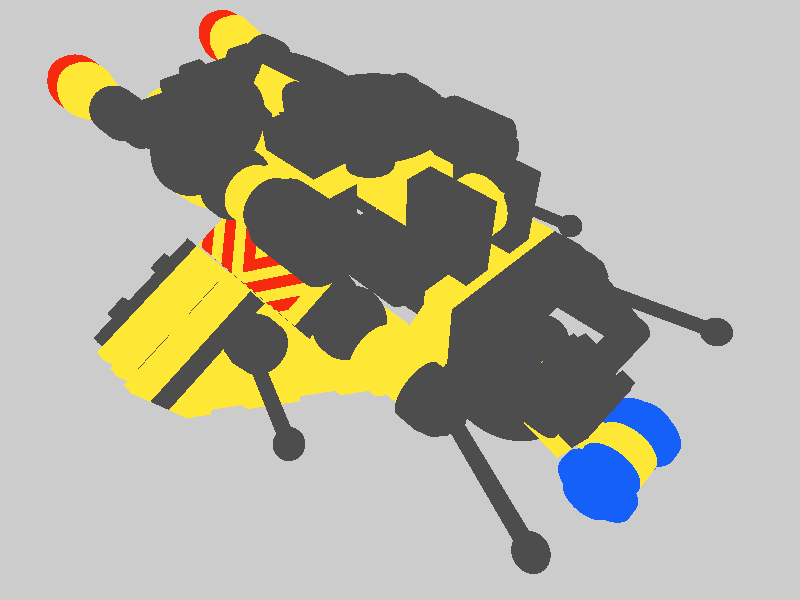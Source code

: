 // Original model by Joseph Hewitt


// Generated by L3P v1.3 20010120  (C) 1998-2001 Lars C. Hassing  lch@ccieurope.com
// WWW: http://home16.inet.tele.dk/hassing/l3p.html
// WWW: http://www.ldraw.org/download/software/l3p
// Date: Fri Jun 08 21:28:01 2007
// Input file: D:\Working\GearHead\Models\aer_bee.mpd
// ModelDir: D:\Working\GearHead\Models\
// LDRAWDIR: d:\Lego\LDraw
// Commandline: d:\Lego\L3P\L3P.exe D:\Working\GearHead\Models\aer_bee.mpd D:\Working\GearHead\Loading Screen -cg45,45,0 -lg45,0,0 -lg30,120,0 -lg60,-120,0 -fg -bu -sw0.5 -q3 -o


#declare QUAL = 3;  // Quality level, 0=BBox, 1=no refr, 2=normal, 3=studlogo

#declare SW = 0.5;  // Width of seam between two bricks

#declare STUDS = 1;  // 1=on 0=off

#declare BUMPS = 1;  // 1=on 0=off


#declare BUMPNORMAL = normal { bumps 0.01 scale 20 }
#declare AMB = 0.4;
#declare DIF = 0.4;


#declare O7071 = sqrt(0.5);

#declare L3Logo = union {
	sphere {<-59,0,-96>,6}
	cylinder {<-59,0,-96>,<59,0,-122>,6 open}
	sphere {<59,0,-122>,6}
	cylinder {<59,0,-122>,<59,0,-84>,6 open}
	sphere {<59,0,-84>,6}

	sphere {<-59,0,-36>,6}
	cylinder {<-59,0,-36>,<-59,0,1>,6 open}
	sphere {<-59,0,1>,6}
	cylinder {<0,0,-49>,<0,0,-25>,6 open}
	sphere {<0,0,-25>,6}
	sphere {<59,0,-62>,6}
	cylinder {<59,0,-62>,<59,0,-24>,6 open}
	sphere {<59,0,-24>,6}
	cylinder {<-59,0,-36>,<59,0,-62>,6 open}

	sphere {<-35.95,0,57>,6}
	torus {18.45,6 clipped_by{plane{<40,0,-9>,0}} translate<-40,0,39>}
	cylinder {<-44.05,0,21>,<35.95,0,3>,6 open}
	torus {18.45,6 clipped_by{plane{<-40,0,9>,0}} translate<40,0,21>}
	cylinder {<44.05,0,39>,<0,0,49>,6 open}
	sphere {<0,0,49>,6}
	cylinder {<0,0,49>,<0,0,34>,6 open}
	sphere {<0,0,34>,6}

	torus {18.45,6 clipped_by{plane{<40,0,-9>,0}} translate<-40,0,99>}
	cylinder {<-44.05,0,81>,<35.95,0,63>,6 open}
	torus {18.45,6 clipped_by{plane{<-40,0,9>,0}} translate<40,0,81>}
	cylinder {<44.05,0,99>,<-35.95,0,117>,6 open}

	scale 4.5/128
}


#ifndef (Color7)
#declare Color7 = #if (version >= 3.1) material { #end texture {
	pigment { rgb <0.682353,0.682353,0.682353> }
	finish { ambient AMB diffuse DIF }
	#if (QUAL > 1)
		finish { phong 0.5 phong_size 40 reflection 0.08 }
		#if (BUMPS) normal { BUMPNORMAL } #end
	#end
} #if (version >= 3.1) } #end
#end

#ifndef (Color0)
#declare Color0 = #if (version >= 3.1) material { #end texture {
	pigment { rgb <0.301961,0.301961,0.301961> }
	finish { ambient AMB diffuse DIF }
	#if (QUAL > 1)
		finish { phong 0.5 phong_size 40 reflection 0.08 }
		#if (BUMPS) normal { BUMPNORMAL } #end
	#end
} #if (version >= 3.1) } #end
#end

#ifndef (Color14)
#declare Color14 = #if (version >= 3.1) material { #end texture {
	pigment { rgb <1,0.905882,0.211765> }
	finish { ambient AMB diffuse DIF }
	#if (QUAL > 1)
		finish { phong 0.5 phong_size 40 reflection 0.08 }
		#if (BUMPS) normal { BUMPNORMAL } #end
	#end
} #if (version >= 3.1) } #end
#end

#ifndef (Color36)
#declare Color36 = #if (version >= 3.1) material { #end texture {
	pigment { rgb <0.968627,0.160784,0.054902> #if (QUAL > 1) filter 0.85 #end }
	finish { ambient AMB diffuse DIF }
	#if (QUAL > 1)
		finish { phong 0.5 phong_size 40 reflection 0.2 }
		#if (version >= 3.1) #else finish { refraction 1 ior 1.25 } #end
		#if (BUMPS) normal { BUMPNORMAL } #end
	#end
} #if (version >= 3.1) #if (QUAL > 1) interior { ior 1.25 } #end } #end
#end

#ifndef (Color33)
#declare Color33 = #if (version >= 3.1) material { #end texture {
	pigment { rgb <0.0823529,0.376471,0.976471> #if (QUAL > 1) filter 0.85 #end }
	finish { ambient AMB diffuse DIF }
	#if (QUAL > 1)
		finish { phong 0.5 phong_size 40 reflection 0.2 }
		#if (version >= 3.1) #else finish { refraction 1 ior 1.25 } #end
		#if (BUMPS) normal { BUMPNORMAL } #end
	#end
} #if (version >= 3.1) #if (QUAL > 1) interior { ior 1.25 } #end } #end
#end

#declare stud3_dot_dat = cylinder { <0,0,0>, <0,-4,0>, 4 }

#declare box5_dot_dat = object {
// Box 5 (five faces)
// Name: box5.dat
// Author: James Jessiman
// Original LDraw Primitive
// LDRAW_ORG Primitive UPDATE 2002-02
// BFC CERTIFY CW
// 2002-04-03 SEB Modified for BFC compliance
	mesh {
		triangle { <-1,1,-1>, <1,1,-1>, <1,1,1> }
		triangle { <1,1,1>, <-1,1,1>, <-1,1,-1> }
		triangle { <1,1,1>, <1,0,1>, <-1,0,1> }
		triangle { <-1,0,1>, <-1,1,1>, <1,1,1> }
		triangle { <-1,1,1>, <-1,0,1>, <-1,0,-1> }
		triangle { <-1,0,-1>, <-1,1,-1>, <-1,1,1> }
		triangle { <-1,1,-1>, <-1,0,-1>, <1,0,-1> }
		triangle { <1,0,-1>, <1,1,-1>, <-1,1,-1> }
		triangle { <1,1,-1>, <1,0,-1>, <1,0,1> }
		triangle { <1,0,1>, <1,1,1>, <1,1,-1> }
// 
	}
}

#declare _4_dash_4disc_dot_dat = #if (version >= 3.1)
	disc { <0,0,0>, <0,1,0>, 1 }
#else
	cylinder { <0,-0.001,0>, <0,0.001,0>, 1 }
#end

#declare ring2_dot_dat = #if (version >= 3.1)
	disc { <0,0,0>, <0,1,0>, 3, 2 }
#else
	difference {
		cylinder { <0,-0.001,0>, <0,0.001,0>, 3 }
		cylinder { <0,-0.002,0>, <0,0.002,0>, 2 }
	}
#end

#declare _2_dash_4cyli_dot_dat = cylinder { <0,0,0>, <0,1,0>, 1 open clipped_by { box { <-2,-1,0>,<2,2,2> } } }

#declare _1_dash_8cyli_dot_dat = cylinder {
	<0,0,0>, <0,1,0>, 1 open
	clipped_by { box { <O7071,0,0>, <1,1,O7071> } }
}

#declare _4_dash_4cyli_dot_dat = cylinder { <0,0,0>, <0,1,0>, 1 open }

#declare stud_dot_dat = 
#if (QUAL <= 2)
cylinder { <0,0,0>, <0,-4,0>, 6 }
#else
union {
	cylinder { <0,0,0>, <0,-4,0>, 6 }
	object { L3Logo translate <0,-4,0> }
}
#end

#declare _2540_dot_dat = #if (QUAL = 0) box { <-20,-4,-26>, <20,8,10> } #else union {
// Plate  1 x  2 with Handle
// Name: 2540.dat
// Author: James Jessiman
// Original LDraw Part
// LDRAW_ORG Part UPDATE 2003-03
// BFC CERTIFY CCW
// // 2003-06-08 JHR BFC compliant
	#if (STUDS)
		object { stud3_dot_dat matrix <1,0,0,0,-1,0,0,0,1,0,4,0> }
// BFC INVERTNEXT
	#end
	object { box5_dot_dat matrix <16,0,0,0,-4,0,0,0,6,0,8,0> }
	mesh {
		triangle { <20,8,10>, <16,8,6>, <-16,8,6> }
		triangle { <-16,8,6>, <-20,8,10>, <20,8,10> }
		triangle { <-20,8,10>, <-16,8,6>, <-16,8,-6> }
		triangle { <-16,8,-6>, <-20,8,-10>, <-20,8,10> }
		triangle { <-20,8,-10>, <-16,8,-6>, <16,8,-6> }
		triangle { <16,8,-6>, <20,8,-10>, <-20,8,-10> }
		triangle { <20,8,-10>, <16,8,-6>, <16,8,6> }
		triangle { <16,8,6>, <20,8,10>, <20,8,-10> }
		triangle { <-20,8,10>, <-20,0,10>, <20,0,10> }
		triangle { <20,0,10>, <20,8,10>, <-20,8,10> }
		triangle { <20,8,10>, <20,0,10>, <20,0,-10> }
		triangle { <20,0,-10>, <20,8,-10>, <20,8,10> }
		triangle { <-20,8,-10>, <-20,0,-10>, <-20,0,10> }
		triangle { <-20,0,10>, <-20,8,10>, <-20,8,-10> }
		triangle { <20,8,-10>, <20,0,-10>, <12,0,-10> }
		triangle { <12,0,-10>, <12,8,-10>, <20,8,-10> }
		triangle { <-12,8,-10>, <-12,0,-10>, <-20,0,-10> }
		triangle { <-20,0,-10>, <-20,8,-10>, <-12,8,-10> }
		triangle { <6,8,-10>, <6,0,-10>, <-6,0,-10> }
		triangle { <-6,0,-10>, <-6,8,-10>, <6,8,-10> }
		triangle { <20,0,-10>, <20,0,10>, <-20,0,10> }
		triangle { <-20,0,10>, <-20,0,-10>, <20,0,-10> }
	}
	object { _4_dash_4disc_dot_dat matrix <0,4,0,-1,0,0,0,0,-4,20,2,-20> }
	object { _4_dash_4disc_dot_dat matrix <0,4,0,1,0,0,0,0,4,-20,2,-20> }
	object { ring2_dot_dat matrix <0,2,0,-1,0,0,0,0,-2,12,2,-20> }
	object { ring2_dot_dat matrix <0,2,0,1,0,0,0,0,2,6,2,-20> }
	object { ring2_dot_dat matrix <0,2,0,-1,0,0,0,0,-2,-6,2,-20> }
	object { ring2_dot_dat matrix <0,2,0,1,0,0,0,0,2,-12,2,-20> }
	mesh {
		triangle { <12,8,-10>, <12,0,-10>, <12,0,-20> }
		triangle { <12,0,-20>, <12,8,-20>, <12,8,-10> }
		triangle { <6,8,-20>, <6,0,-20>, <6,0,-10> }
		triangle { <6,0,-10>, <6,8,-10>, <6,8,-20> }
		triangle { <-6,8,-10>, <-6,0,-10>, <-6,0,-20> }
		triangle { <-6,0,-20>, <-6,8,-20>, <-6,8,-10> }
		triangle { <-12,8,-20>, <-12,0,-20>, <-12,0,-10> }
		triangle { <-12,0,-10>, <-12,8,-10>, <-12,8,-20> }
		triangle { <12,8,-10>, <12,8,-20>, <6,8,-20> }
		triangle { <6,8,-20>, <6,8,-10>, <12,8,-10> }
	}
	object { _2_dash_4cyli_dot_dat matrix <0,6,0,-6,0,0,0,0,-6,12,2,-20> }
	object { _1_dash_8cyli_dot_dat matrix <0,-6,0,-6,0,0,0,0,6,12,2,-20> }
	mesh {
		triangle { <12,-2.24,-15.76>, <12,0,-14.39>, <6,0,-14.39> }
		triangle { <6,0,-14.39>, <6,-2.24,-15.76>, <12,-2.24,-15.76> }
		triangle { <12,0,-14.39>, <12,0,-10>, <6,0,-10> }
		triangle { <6,0,-10>, <6,0,-14.39>, <12,0,-14.39> }
		triangle { <-12,8,-20>, <-12,8,-10>, <-6,8,-10> }
		triangle { <-6,8,-10>, <-6,8,-20>, <-12,8,-20> }
	}
	object { _2_dash_4cyli_dot_dat matrix <0,6,0,6,0,0,0,0,-6,-12,2,-20> }
	object { _1_dash_8cyli_dot_dat matrix <0,-6,0,6,0,0,0,0,6,-12,2,-20> }
	mesh {
		triangle { <-12,-2.24,-15.76>, <-6,-2.24,-15.76>, <-6,0,-14.39> }
		triangle { <-6,0,-14.39>, <-12,0,-14.39>, <-12,-2.24,-15.76> }
		triangle { <-12,0,-10>, <-12,0,-14.39>, <-6,0,-14.39> }
		triangle { <-6,0,-14.39>, <-6,0,-10>, <-12,0,-10> }
	}
	object { _4_dash_4cyli_dot_dat matrix <0,4,0,-40,0,0,0,0,4,20,2,-20> }
	#if (STUDS)
		object { stud_dot_dat matrix <0,0,1,0,1,0,-1,0,0,10,0,0> }
		object { stud_dot_dat matrix <0,0,1,0,1,0,-1,0,0,-10,0,0> }
// 
	#end
}
#end

#declare stud4_dot_dat = difference {
	cylinder { <0,0,0>, <0,-4,0>, 8 }
	cylinder { <0,0.01,0>, <0,-4.01,0>, 6 }
}

#declare _4073_dot_dat = #if (QUAL = 0) box { <-10,-4,-10>, <10,8,10> } #else union {
// Plate  1 x  1 Round
// Name: 4073.dat
// Author: James Jessiman
// Original LDraw Part
// LDRAW_ORG Part UPDATE 2003-02
// // Note: One or more STUD references in this file have been purposely
// // capitalized to ensure that the stud is fully visible in LEdit.
// BFC CERTIFY CCW
// 2003-01-29 SEB Completed header; BFC'ed; misc cleanup
	#if (STUDS)
		object { stud4_dot_dat matrix <-1,0,0,0,-1.25,0,0,0,1,0,3,0> }
	#end
	object { _4_dash_4disc_dot_dat matrix <-10,0,0,0,-1,0,0,0,10,0,3,0> }
	object { _4_dash_4cyli_dot_dat matrix <10,0,0,0,3,0,0,0,10,0,0,0> }
	object { _4_dash_4disc_dot_dat matrix <10,0,0,0,1,0,0,0,10,0,0,0> }
	#if (STUDS)
		object { stud_dot_dat matrix <1,0,0,0,1,0,0,0,1,0,0,0> }
// 
	#end
}
#end

#declare stud4a_dot_dat = difference {
	cylinder { <0,0,0>, <0,-4,0>, 8 }
	cylinder { <0,0.01,0>, <0,-4.01,0>, 6 }
}

#declare _1_dash_4ndis_dot_dat = #if (version >= 3.1)
	disc {
		<0,0,0>, <0,1,0>, 2, 1
		clipped_by { box { <0,-1,0>, <1,1,1> } }
	}
#else
	difference {
		box { <0,-0.001,0>, <1,0.001,1> }
		cylinder { <0,-1,0>, <0,1,0>, 1 }
	}
#end

#declare _1_dash_8ndis_dot_dat = object {
// Disc Negative 0.125
// Name: 1-8ndis.dat
// Author: James Jessiman
// Original LDraw Primitive
// LDRAW_ORG Primitive UPDATE 2002-02
// BFC CERTIFY CW
// 2002-03-23 SEB Added BFC statement
	mesh {
		triangle { <1,0,1>, <1,0,0>, <0.9239,0,0.3827> }
		triangle { <1,0,1>, <0.9239,0,0.3827>, <0.7071,0,0.7071> }
// 
	}
}

#declare _3_dash_8cyli_dot_dat = object {
// Cylinder 0.375
// Name: 3-8cyli.dat
// Author: James Jessiman
// Original LDraw Primitive
// LDRAW_ORG Primitive UPDATE 2005-01
// BFC CERTIFY CCW
// // 2002-05-08 OP             Made BFC compliant
// // 2004-12-11 Niels Karsdorp Recreated using Primitive Generator
// //                           Edge lines fixed, BFC changed to CCW
	mesh {
		triangle { <0.9239,1,0.3827>, <0.9239,0,0.3827>, <1,0,0> }
		triangle { <1,0,0>, <1,1,0>, <0.9239,1,0.3827> }
		triangle { <0.7071,1,0.7071>, <0.7071,0,0.7071>, <0.9239,0,0.3827> }
		triangle { <0.9239,0,0.3827>, <0.9239,1,0.3827>, <0.7071,1,0.7071> }
		triangle { <0.3827,1,0.9239>, <0.3827,0,0.9239>, <0.7071,0,0.7071> }
		triangle { <0.7071,0,0.7071>, <0.7071,1,0.7071>, <0.3827,1,0.9239> }
		triangle { <0,1,1>, <0,0,1>, <0.3827,0,0.9239> }
		triangle { <0.3827,0,0.9239>, <0.3827,1,0.9239>, <0,1,1> }
		triangle { <-0.3827,1,0.9239>, <-0.3827,0,0.9239>, <0,0,1> }
		triangle { <0,0,1>, <0,1,1>, <-0.3827,1,0.9239> }
		triangle { <-0.7071,1,0.7071>, <-0.7071,0,0.7071>, <-0.3827,0,0.9239> }
		triangle { <-0.3827,0,0.9239>, <-0.3827,1,0.9239>, <-0.7071,1,0.7071> }
// 
	}
}

#declare stud2a_dot_dat = difference {
	cylinder { <0,0,0>, <0,-4,0>, 6 }
	cylinder { <0,0.01,0>, <0,-4.01,0>, 4 }
}

#declare ring3_dot_dat = #if (version >= 3.1)
	disc { <0,0,0>, <0,1,0>, 4, 3 }
#else
	difference {
		cylinder { <0,-0.001,0>, <0,0.001,0>, 4 }
		cylinder { <0,-0.002,0>, <0,0.002,0>, 3 }
	}
#end

#declare _4590_dot_dat = #if (QUAL = 0) box { <-38,-4,-10>, <38,16,18> } #else union {
// Plate  1 x  4 Offset
// Name: 4590.dat
// Author: James Jessiman
// LDRAW_ORG Part UPDATE 2004-02
// // Note: One or more STUD references in this file have been purposely
// // capitalized to ensure that the stud is fully visible in LEdit
// BFC CERTIFY CW
// // 2003-06-30  Steffen  BFCed, converted several quads to ring primitives,
// //                      fixed two quads that did not fit to their bounding edges
// // 2003-12-02  Steffen  fixed 2 very tiny BFC errors (wrongly oriented 1-4ndiscs)
	#if (STUDS)
		object { stud4a_dot_dat matrix <1,0,0,0,-1,0,0,0,-1,-30,12,10> }
		object { stud4a_dot_dat matrix <1,0,0,0,-1,0,0,0,-1,30,12,10> }
		object { stud3_dot_dat matrix <1,0,0,0,-1,0,0,0,1,0,4,0> }
// BFC INVERTNEXT
	#end
	object { _4_dash_4cyli_dot_dat matrix <4,0,0,0,4,0,0,0,4,30,8,10> }
// BFC INVERTNEXT
	object { _4_dash_4cyli_dot_dat matrix <4,0,0,0,4,0,0,0,4,-30,8,10> }
	object { ring2_dot_dat matrix <2,0,0,0,-2,0,0,0,2,-30,12,10> }
	object { ring2_dot_dat matrix <2,0,0,0,-2,0,0,0,2,30,12,10> }
// BFC INVERTNEXT
	object { box5_dot_dat matrix <16,0,0,0,-4,0,0,0,6,0,8,0> }
	object { _1_dash_4ndis_dot_dat matrix <3,0,0,0,-1,0,0,0,3,22,8,3> }
	object { _1_dash_4ndis_dot_dat matrix <-3,0,0,0,-1,0,0,0,3,-22,8,3> }
	object { _1_dash_8ndis_dot_dat matrix <3,0,0,0,-3,0,0,0,-3,22,8,3> }
	object { _1_dash_8ndis_dot_dat matrix <-3,0,0,0,-3,0,0,0,-3,-22,8,3> }
	mesh {
		triangle { <20,8,10>, <25.76,8,10>, <25.76,8,14.24> }
		triangle { <-25.76,8,14.24>, <-25.76,8,10>, <-20,8,10> }
		triangle { <25.76,8,6>, <25.76,8,10>, <-25.76,8,10> }
		triangle { <-25.76,8,10>, <-25.76,8,6>, <25.76,8,6> }
		triangle { <18,8,6>, <16,8,6>, <16,8,-6> }
		triangle { <16,8,-6>, <18,8,-5.2>, <18,8,6> }
		triangle { <-16,8,-6>, <-16,8,6>, <-18,8,6> }
		triangle { <-18,8,6>, <-18,8,-5.2>, <-16,8,-6> }
		triangle { <34.24,8,5.76>, <25.76,8,6>, <25,8,6> }
		triangle { <25,8,6>, <25,8,0>, <34.24,8,5.76> }
		triangle { <-25,8,6>, <-25.76,8,6>, <-34.24,8,5.76> }
		triangle { <-34.24,8,5.76>, <-25,8,0>, <-25,8,6> }
		triangle { <34.24,8,5.76>, <24.1,8,0.9>, <18,8,-5.2> }
		triangle { <18,8,-5.2>, <20,8,-6>, <34.24,8,5.76> }
		triangle { <-18,8,-5.2>, <-24.1,8,0.9>, <-34.24,8,5.76> }
		triangle { <-34.24,8,5.76>, <-20,8,-6>, <-18,8,-5.2> }
		triangle { <20,8,-6>, <18,8,-5.2>, <16,8,-6> }
		triangle { <16,8,-6>, <20,8,-10>, <20,8,-6> }
		triangle { <-16,8,-6>, <-18,8,-5.2>, <-20,8,-6> }
		triangle { <-20,8,-6>, <-20,8,-10>, <-16,8,-6> }
		triangle { <20,8,-10>, <16,8,-6>, <-16,8,-6> }
		triangle { <-16,8,-6>, <-20,8,-10>, <20,8,-10> }
		triangle { <25,4,1.8>, <25,4,6>, <18,4,6> }
		triangle { <18,4,6>, <18,4,-5.2>, <25,4,1.8> }
		triangle { <-18,4,6>, <-25,4,6>, <-25,4,1.8> }
		triangle { <-25,4,1.8>, <-18,4,-5.2>, <-18,4,6> }
		triangle { <20,0,10>, <20,0,-10>, <-20,0,-10> }
		triangle { <-20,0,-10>, <-20,0,10>, <20,0,10> }
		triangle { <20,0,-6>, <25.76,0,5.76>, <34.24,0,5.76> }
		triangle { <-34.24,0,5.76>, <-25.76,0,5.76>, <-20,0,-6> }
		triangle { <25.76,0,14.24>, <25.76,0,5.76>, <20,0,-6> }
		triangle { <20,0,-6>, <20,0,10>, <25.76,0,14.24> }
		triangle { <-20,0,-6>, <-25.76,0,5.76>, <-25.76,0,14.24> }
		triangle { <-25.76,0,14.24>, <-20,0,10>, <-20,0,-6> }
		triangle { <18,4,6>, <22,4,6>, <22,8,6> }
		triangle { <22,8,6>, <18,8,6>, <18,4,6> }
// BFC INVERTNEXT
	}
	object { _3_dash_8cyli_dot_dat matrix <0,0,3,0,4,0,3,0,0,22,4,3> }
	mesh {
		triangle { <24.1,4,0.9>, <18,4,-5.2>, <18,8,-5.2> }
		triangle { <18,8,-5.2>, <24.1,8,0.9>, <24.1,4,0.9> }
		triangle { <18,4,-5.2>, <18,4,6>, <18,8,6> }
		triangle { <18,8,6>, <18,8,-5.2>, <18,4,-5.2> }
		triangle { <-22,8,6>, <-22,4,6>, <-18,4,6> }
		triangle { <-18,4,6>, <-18,8,6>, <-22,8,6> }
// BFC INVERTNEXT
	}
	object { _3_dash_8cyli_dot_dat matrix <0,0,3,0,4,0,-3,0,0,-22,4,3> }
	mesh {
		triangle { <-18,8,-5.2>, <-18,4,-5.2>, <-24.1,4,0.9> }
		triangle { <-24.1,4,0.9>, <-24.1,8,0.9>, <-18,8,-5.2> }
		triangle { <-18,8,6>, <-18,4,6>, <-18,4,-5.2> }
		triangle { <-18,4,-5.2>, <-18,8,-5.2>, <-18,8,6> }
		triangle { <25.76,8,14.24>, <25.76,0,14.24>, <20,0,10> }
		triangle { <20,0,10>, <20,8,10>, <25.76,8,14.24> }
		triangle { <-20,0,10>, <-25.76,0,14.24>, <-25.76,8,14.24> }
		triangle { <-25.76,8,14.24>, <-20,8,10>, <-20,0,10> }
		triangle { <20,8,10>, <20,0,10>, <-20,0,10> }
		triangle { <-20,0,10>, <-20,8,10>, <20,8,10> }
		triangle { <20,0,-6>, <34.24,0,5.76>, <34.24,8,5.76> }
		triangle { <34.24,8,5.76>, <20,8,-6>, <20,0,-6> }
		triangle { <-34.24,8,5.76>, <-34.24,0,5.76>, <-20,0,-6> }
		triangle { <-20,0,-6>, <-20,8,-6>, <-34.24,8,5.76> }
		triangle { <20,0,-10>, <20,0,-6>, <20,8,-6> }
		triangle { <20,8,-6>, <20,8,-10>, <20,0,-10> }
		triangle { <-20,8,-6>, <-20,0,-6>, <-20,0,-10> }
		triangle { <-20,0,-10>, <-20,8,-10>, <-20,8,-6> }
		triangle { <-20,8,-10>, <-20,0,-10>, <20,0,-10> }
		triangle { <20,0,-10>, <20,8,-10>, <-20,8,-10> }
// BFC INVERTNEXT
	}
	object { _4_dash_4cyli_dot_dat matrix <4,0,0,0,8,0,0,0,4,30,0,10> }
	object { _4_dash_4cyli_dot_dat matrix <6,0,0,0,8,0,0,0,6,30,0,10> }
// BFC INVERTNEXT
	object { _4_dash_4cyli_dot_dat matrix <4,0,0,0,8,0,0,0,4,-30,0,10> }
	object { _4_dash_4cyli_dot_dat matrix <6,0,0,0,8,0,0,0,6,-30,0,10> }
	#if (STUDS)
		object { stud2a_dot_dat matrix <1,0,0,0,1,0,0,0,1,30,0,10> }
		object { stud2a_dot_dat matrix <1,0,0,0,1,0,0,0,1,-30,0,10> }
		object { stud_dot_dat matrix <1,0,0,0,1,0,0,0,1,10,0,0> }
		object { stud_dot_dat matrix <1,0,0,0,1,0,0,0,1,-10,0,0> }
	#end
	object { ring3_dot_dat matrix <2,0,0,0,1,0,0,0,2,-30,8,10> }
	object { ring3_dot_dat matrix <2,0,0,0,1,0,0,0,2,30,8,10> }
	object { _4_dash_4cyli_dot_dat matrix <8,0,0,0,4,0,0,0,8,30,8,10> }
	object { _4_dash_4cyli_dot_dat matrix <8,0,0,0,4,0,0,0,8,-30,8,10> }
// 
}
#end

#declare _1_dash_8chrd_dot_dat = object {
// Chord 0.125
// Name: 1-8chrd.dat
// Author: Andrew Westrate
// LDRAW_ORG Primitive UPDATE 2004-02
// BFC CERTIFY CCW
	mesh {
		triangle { <0.7071,0,0.7071>, <1,0,0>, <0.9239,0,0.3827> }
// 
	}
}

#declare axlehole_dot_dat = union {
// Technic Axle Hole Closed
// Name: axlehole.dat
// Author: James Jessiman
// Original LDraw Primitive
// LDRAW_ORG Primitive UPDATE 2005-01
// BFC CERTIFY CCW
// // 2000-04-23  SEB       Added conditional edges along outermost diameters
// // 2002-05-08  OWP       Made BFC compliant
// // 2002-11-08  OWP       Adjusted fit and precision
// // 2005-05-15  GuyVivan  Use 1-8chrd.dat primitive and made BFC'ed CCW
	mesh {
		triangle { <5.602,0,2>, <5.602,1,2>, <6,1,0> }
		triangle { <6,1,0>, <6,0,0>, <5.602,0,2> }
		triangle { <2,0,2>, <2,1,2>, <5.602,1,2> }
		triangle { <5.602,1,2>, <5.602,0,2>, <2,0,2> }
		triangle { <2,0,5.602>, <2,1,5.602>, <2,1,2> }
		triangle { <2,1,2>, <2,0,2>, <2,0,5.602> }
		triangle { <0,0,6>, <0,1,6>, <2,1,5.602> }
		triangle { <2,1,5.602>, <2,0,5.602>, <0,0,6> }
		triangle { <-6,1,0>, <-5.602,1,2>, <-5.602,0,2> }
		triangle { <-5.602,0,2>, <-6,0,0>, <-6,1,0> }
		triangle { <-5.602,1,2>, <-2,1,2>, <-2,0,2> }
		triangle { <-2,0,2>, <-5.602,0,2>, <-5.602,1,2> }
		triangle { <-2,1,2>, <-2,1,5.602>, <-2,0,5.602> }
		triangle { <-2,0,5.602>, <-2,0,2>, <-2,1,2> }
		triangle { <-2,1,5.602>, <0,1,6>, <0,0,6> }
		triangle { <0,0,6>, <-2,0,5.602>, <-2,1,5.602> }
		triangle { <6,1,0>, <5.602,1,-2>, <5.602,0,-2> }
		triangle { <5.602,0,-2>, <6,0,0>, <6,1,0> }
		triangle { <5.602,1,-2>, <2,1,-2>, <2,0,-2> }
		triangle { <2,0,-2>, <5.602,0,-2>, <5.602,1,-2> }
		triangle { <2,1,-2>, <2,1,-5.602>, <2,0,-5.602> }
		triangle { <2,0,-5.602>, <2,0,-2>, <2,1,-2> }
		triangle { <2,1,-5.602>, <0,1,-6>, <0,0,-6> }
		triangle { <0,0,-6>, <2,0,-5.602>, <2,1,-5.602> }
		triangle { <-5.602,0,-2>, <-5.602,1,-2>, <-6,1,0> }
		triangle { <-6,1,0>, <-6,0,0>, <-5.602,0,-2> }
		triangle { <-2,0,-2>, <-2,1,-2>, <-5.602,1,-2> }
		triangle { <-5.602,1,-2>, <-5.602,0,-2>, <-2,0,-2> }
		triangle { <-2,0,-5.602>, <-2,1,-5.602>, <-2,1,-2> }
		triangle { <-2,1,-2>, <-2,0,-2>, <-2,0,-5.602> }
		triangle { <0,0,-6>, <0,1,-6>, <-2,1,-5.602> }
		triangle { <-2,1,-5.602>, <-2,0,-5.602>, <0,0,-6> }
		triangle { <2,0,-2>, <5.543,0,-2.296>, <5.602,0,-2> }
		triangle { <2,0,-2>, <2,0,-5.602>, <2.296,0,-5.543> }
		triangle { <-5.602,0,-2>, <-5.543,0,-2.296>, <-2,0,-2> }
		triangle { <-2.296,0,-5.543>, <-2,0,-5.602>, <-2,0,-2> }
		triangle { <5.602,0,2>, <5.543,0,2.296>, <2,0,2> }
		triangle { <2.296,0,5.543>, <2,0,5.602>, <2,0,2> }
		triangle { <-2,0,2>, <-5.543,0,2.296>, <-5.602,0,2> }
		triangle { <-2,0,2>, <-2,0,5.602>, <-2.296,0,5.543> }
		triangle { <5.602,1,-2>, <5.543,1,-2.296>, <2,1,-2> }
		triangle { <2.296,1,-5.543>, <2,1,-5.602>, <2,1,-2> }
		triangle { <-2,1,-2>, <-5.543,1,-2.296>, <-5.602,1,-2> }
		triangle { <-2,1,-2>, <-2,1,-5.602>, <-2.296,1,-5.543> }
		triangle { <2,1,2>, <5.543,1,2.296>, <5.602,1,2> }
		triangle { <2,1,2>, <2,1,5.602>, <2.296,1,5.543> }
		triangle { <-5.602,1,2>, <-5.543,1,2.296>, <-2,1,2> }
		triangle { <-2.296,1,5.543>, <-2,1,5.602>, <-2,1,2> }
		triangle { <2,0,-2>, <2.296,0,-5.543>, <5.543,0,-2.296> }
	}
	object { _1_dash_8chrd_dot_dat matrix <5.54328,0,2.2961,0,1,0,-2.2961,0,5.54328,0,0,0> }
	mesh {
		triangle { <-2,0,-2>, <-5.543,0,-2.296>, <-2.296,0,-5.543> }
	}
	object { _1_dash_8chrd_dot_dat matrix <-2.2961,0,5.54328,0,1,0,-5.54328,0,-2.2961,0,0,0> }
	mesh {
		triangle { <-2,0,2>, <-2.296,0,5.543>, <-5.543,0,2.296> }
	}
	object { _1_dash_8chrd_dot_dat matrix <-5.54328,0,-2.2961,0,1,0,2.2961,0,-5.54328,0,0,0> }
	mesh {
		triangle { <2,0,2>, <5.543,0,2.296>, <2.296,0,5.543> }
	}
	object { _1_dash_8chrd_dot_dat matrix <2.2961,0,-5.54328,0,1,0,5.54328,0,2.2961,0,0,0> }
	mesh {
		triangle { <2,1,2>, <2.296,1,5.543>, <5.543,1,2.296> }
	}
	object { _1_dash_8chrd_dot_dat matrix <5.54328,0,-2.2961,0,-1,0,-2.2961,0,-5.54328,0,1,0> }
	mesh {
		triangle { <-2,1,2>, <-5.543,1,2.296>, <-2.296,1,5.543> }
	}
	object { _1_dash_8chrd_dot_dat matrix <-2.2961,0,-5.54328,0,-1,0,-5.54328,0,2.2961,0,1,0> }
	mesh {
		triangle { <-2,1,-2>, <-2.296,1,-5.543>, <-5.543,1,-2.296> }
	}
	object { _1_dash_8chrd_dot_dat matrix <-5.54328,0,2.2961,0,-1,0,2.2961,0,5.54328,0,1,0> }
	mesh {
		triangle { <2,1,-2>, <5.543,1,-2.296>, <2.296,1,-5.543> }
	}
	object { _1_dash_8chrd_dot_dat matrix <2.2961,0,5.54328,0,-1,0,5.54328,0,-2.2961,0,1,0> }
// 
}

#declare ring4_dot_dat = #if (version >= 3.1)
	disc { <0,0,0>, <0,1,0>, 5, 4 }
#else
	difference {
		cylinder { <0,-0.001,0>, <0,0.001,0>, 5 }
		cylinder { <0,-0.002,0>, <0,0.002,0>, 4 }
	}
#end

#declare _4_dash_4con3_dot_dat = object {
// Cone  3 x 1.0
// Name: 4-4con3.dat
// Author: Niels Karsdorp
// LDRAW_ORG Primitive UPDATE 2003-02
// BFC CERTIFY CCW
	mesh {
		triangle { <3,1,0>, <2.7717,1,1.1481>, <3.6956,0,1.5308> }
		triangle { <3.6956,0,1.5308>, <4,0,0>, <3,1,0> }
		triangle { <2.7717,1,1.1481>, <2.1213,1,2.1213>, <2.8284,0,2.8284> }
		triangle { <2.8284,0,2.8284>, <3.6956,0,1.5308>, <2.7717,1,1.1481> }
		triangle { <2.1213,1,2.1213>, <1.1481,1,2.7717>, <1.5308,0,3.6956> }
		triangle { <1.5308,0,3.6956>, <2.8284,0,2.8284>, <2.1213,1,2.1213> }
		triangle { <1.1481,1,2.7717>, <0,1,3>, <0,0,4> }
		triangle { <0,0,4>, <1.5308,0,3.6956>, <1.1481,1,2.7717> }
		triangle { <0,1,3>, <-1.1481,1,2.7717>, <-1.5308,0,3.6956> }
		triangle { <-1.5308,0,3.6956>, <0,0,4>, <0,1,3> }
		triangle { <-1.1481,1,2.7717>, <-2.1213,1,2.1213>, <-2.8284,0,2.8284> }
		triangle { <-2.8284,0,2.8284>, <-1.5308,0,3.6956>, <-1.1481,1,2.7717> }
		triangle { <-2.1213,1,2.1213>, <-2.7717,1,1.1481>, <-3.6956,0,1.5308> }
		triangle { <-3.6956,0,1.5308>, <-2.8284,0,2.8284>, <-2.1213,1,2.1213> }
		triangle { <-2.7717,1,1.1481>, <-3,1,0>, <-4,0,0> }
		triangle { <-4,0,0>, <-3.6956,0,1.5308>, <-2.7717,1,1.1481> }
		triangle { <-3,1,0>, <-2.7717,1,-1.1481>, <-3.6956,0,-1.5308> }
		triangle { <-3.6956,0,-1.5308>, <-4,0,0>, <-3,1,0> }
		triangle { <-2.7717,1,-1.1481>, <-2.1213,1,-2.1213>, <-2.8284,0,-2.8284> }
		triangle { <-2.8284,0,-2.8284>, <-3.6956,0,-1.5308>, <-2.7717,1,-1.1481> }
		triangle { <-2.1213,1,-2.1213>, <-1.1481,1,-2.7717>, <-1.5308,0,-3.6956> }
		triangle { <-1.5308,0,-3.6956>, <-2.8284,0,-2.8284>, <-2.1213,1,-2.1213> }
		triangle { <-1.1481,1,-2.7717>, <0,1,-3>, <0,0,-4> }
		triangle { <0,0,-4>, <-1.5308,0,-3.6956>, <-1.1481,1,-2.7717> }
		triangle { <0,1,-3>, <1.1481,1,-2.7717>, <1.5308,0,-3.6956> }
		triangle { <1.5308,0,-3.6956>, <0,0,-4>, <0,1,-3> }
		triangle { <1.1481,1,-2.7717>, <2.1213,1,-2.1213>, <2.8284,0,-2.8284> }
		triangle { <2.8284,0,-2.8284>, <1.5308,0,-3.6956>, <1.1481,1,-2.7717> }
		triangle { <2.1213,1,-2.1213>, <2.7717,1,-1.1481>, <3.6956,0,-1.5308> }
		triangle { <3.6956,0,-1.5308>, <2.8284,0,-2.8284>, <2.1213,1,-2.1213> }
		triangle { <2.7717,1,-1.1481>, <3,1,0>, <4,0,0> }
		triangle { <4,0,0>, <3.6956,0,-1.5308>, <2.7717,1,-1.1481> }
// 
	}
}

#declare _4_dash_4con4_dot_dat = object {
// Cone  4 x 1.0
// Name: 4-4con4.dat
// Author: John Riley
// LDRAW_ORG Primitive UPDATE 2003-02
// BFC CERTIFY CW
	mesh {
		triangle { <4,1,0>, <5,0,0>, <4.6195,0,1.9135> }
		triangle { <4.6195,0,1.9135>, <3.6956,1,1.5308>, <4,1,0> }
		triangle { <3.6956,1,1.5308>, <4.6195,0,1.9135>, <3.5355,0,3.5355> }
		triangle { <3.5355,0,3.5355>, <2.8284,1,2.8284>, <3.6956,1,1.5308> }
		triangle { <2.8284,1,2.8284>, <3.5355,0,3.5355>, <1.9135,0,4.6195> }
		triangle { <1.9135,0,4.6195>, <1.5308,1,3.6956>, <2.8284,1,2.8284> }
		triangle { <1.5308,1,3.6956>, <1.9135,0,4.6195>, <0,0,5> }
		triangle { <0,0,5>, <0,1,4>, <1.5308,1,3.6956> }
		triangle { <0,1,4>, <0,0,5>, <-1.9135,0,4.6195> }
		triangle { <-1.9135,0,4.6195>, <-1.5308,1,3.6956>, <0,1,4> }
		triangle { <-1.5308,1,3.6956>, <-1.9135,0,4.6195>, <-3.5355,0,3.5355> }
		triangle { <-3.5355,0,3.5355>, <-2.8284,1,2.8284>, <-1.5308,1,3.6956> }
		triangle { <-2.8284,1,2.8284>, <-3.5355,0,3.5355>, <-4.6195,0,1.9135> }
		triangle { <-4.6195,0,1.9135>, <-3.6956,1,1.5308>, <-2.8284,1,2.8284> }
		triangle { <-3.6956,1,1.5308>, <-4.6195,0,1.9135>, <-5,0,0> }
		triangle { <-5,0,0>, <-4,1,0>, <-3.6956,1,1.5308> }
		triangle { <-4,1,0>, <-5,0,0>, <-4.6195,0,-1.9135> }
		triangle { <-4.6195,0,-1.9135>, <-3.6956,1,-1.5308>, <-4,1,0> }
		triangle { <-3.6956,1,-1.5308>, <-4.6195,0,-1.9135>, <-3.5355,0,-3.5355> }
		triangle { <-3.5355,0,-3.5355>, <-2.8284,1,-2.8284>, <-3.6956,1,-1.5308> }
		triangle { <-2.8284,1,-2.8284>, <-3.5355,0,-3.5355>, <-1.9135,0,-4.6195> }
		triangle { <-1.9135,0,-4.6195>, <-1.5308,1,-3.6956>, <-2.8284,1,-2.8284> }
		triangle { <-1.5308,1,-3.6956>, <-1.9135,0,-4.6195>, <0,0,-5> }
		triangle { <0,0,-5>, <0,1,-4>, <-1.5308,1,-3.6956> }
		triangle { <0,1,-4>, <0,0,-5>, <1.9135,0,-4.6195> }
		triangle { <1.9135,0,-4.6195>, <1.5308,1,-3.6956>, <0,1,-4> }
		triangle { <1.5308,1,-3.6956>, <1.9135,0,-4.6195>, <3.5355,0,-3.5355> }
		triangle { <3.5355,0,-3.5355>, <2.8284,1,-2.8284>, <1.5308,1,-3.6956> }
		triangle { <2.8284,1,-2.8284>, <3.5355,0,-3.5355>, <4.6195,0,-1.9135> }
		triangle { <4.6195,0,-1.9135>, <3.6956,1,-1.5308>, <2.8284,1,-2.8284> }
		triangle { <3.6956,1,-1.5308>, <4.6195,0,-1.9135>, <5,0,0> }
		triangle { <5,0,0>, <4,1,0>, <3.6956,1,-1.5308> }
// conditional lines
// end of file
	}
}

#declare _4589_dot_dat = #if (QUAL = 0) box { <-10,-4,-10>, <10,24,10> } #else union {
// Cone  1 x  1
// Name: 4589.dat
// Author: James Jessiman
// Original LDraw Part
// LDRAW_ORG Part UPDATE 2003-03
// KEYWORDS round, pylon, 299.dat
// BFC CERTIFY CCW
// // 1999-03-01 SEB Replaced conic code with primitives. Cleaned up format.
// // 2003-08-07 JHR BFC compliant
	object { ring3_dot_dat matrix <2,0,0,0,-2.5,0,0,0,2,0,24,0> }
	object { _4_dash_4cyli_dot_dat matrix <8,0,0,0,5,0,0,0,8,0,19,0> }
// BFC INVERTNEXT
	object { _4_dash_4cyli_dot_dat matrix <-6,0,0,0,-5,0,0,0,6,0,24,0> }
// BFC INVERTNEXT
	object { _4_dash_4cyli_dot_dat matrix <6,0,0,0,1,0,0,0,6,0,18,0> }
	object { axlehole_dot_dat matrix <1,0,0,0,6,0,0,0,1,0,12,0> }
// BFC INVERTNEXT
	object { _4_dash_4cyli_dot_dat matrix <4,0,0,0,12,0,0,0,4,0,0,0> }
	#if (STUDS)
		object { stud2a_dot_dat matrix <1,0,0,0,1,0,0,0,1,0,0,0> }
	#end
	object { ring4_dot_dat matrix <-2,0,0,0,-1,0,0,0,2,0,19,0> }
	object { ring2_dot_dat matrix <-2,0,0,0,-1,0,0,0,2,0,12,0> }
	object { _4_dash_4con3_dot_dat matrix <-2,0,0,0,-9.5,0,0,0,2,0,9.5,0> }
	object { _4_dash_4con4_dot_dat matrix <0,0,-2,0,-9.5,0,-2,0,0,0,19,0> }
// 
}
#end

#declare stud2_dot_dat = difference {
	cylinder { <0,0,0>, <0,-4,0>, 6 }
	cylinder { <0,0.01,0>, <0,-4.01,0>, 4 }
}

#declare _4_dash_4con8_dot_dat = object {
// Cone  8 x 1.0
// Name: 4-4con8.dat
// Author: Steve Bliss
// LDRAW_ORG Primitive UPDATE 2003-01
// BFC CERTIFY CW
// 2002-12-11 CWD Standardised title
	mesh {
		triangle { <8,1,0>, <9,0,0>, <8.3151,0,3.4443> }
		triangle { <8.3151,0,3.4443>, <7.3912,1,3.0616>, <8,1,0> }
		triangle { <7.3912,1,3.0616>, <8.3151,0,3.4443>, <6.3639,0,6.3639> }
		triangle { <6.3639,0,6.3639>, <5.6568,1,5.6568>, <7.3912,1,3.0616> }
		triangle { <5.6568,1,5.6568>, <6.3639,0,6.3639>, <3.4443,0,8.3151> }
		triangle { <3.4443,0,8.3151>, <3.0616,1,7.3912>, <5.6568,1,5.6568> }
		triangle { <3.0616,1,7.3912>, <3.4443,0,8.3151>, <0,0,9> }
		triangle { <0,0,9>, <0,1,8>, <3.0616,1,7.3912> }
		triangle { <0,1,8>, <0,0,9>, <-3.4443,0,8.3151> }
		triangle { <-3.4443,0,8.3151>, <-3.0616,1,7.3912>, <0,1,8> }
		triangle { <-3.0616,1,7.3912>, <-3.4443,0,8.3151>, <-6.3639,0,6.3639> }
		triangle { <-6.3639,0,6.3639>, <-5.6568,1,5.6568>, <-3.0616,1,7.3912> }
		triangle { <-5.6568,1,5.6568>, <-6.3639,0,6.3639>, <-8.3151,0,3.4443> }
		triangle { <-8.3151,0,3.4443>, <-7.3912,1,3.0616>, <-5.6568,1,5.6568> }
		triangle { <-7.3912,1,3.0616>, <-8.3151,0,3.4443>, <-9,0,0> }
		triangle { <-9,0,0>, <-8,1,0>, <-7.3912,1,3.0616> }
		triangle { <-8,1,0>, <-9,0,0>, <-8.3151,0,-3.4443> }
		triangle { <-8.3151,0,-3.4443>, <-7.3912,1,-3.0616>, <-8,1,0> }
		triangle { <-7.3912,1,-3.0616>, <-8.3151,0,-3.4443>, <-6.3639,0,-6.3639> }
		triangle { <-6.3639,0,-6.3639>, <-5.6568,1,-5.6568>, <-7.3912,1,-3.0616> }
		triangle { <-5.6568,1,-5.6568>, <-6.3639,0,-6.3639>, <-3.4443,0,-8.3151> }
		triangle { <-3.4443,0,-8.3151>, <-3.0616,1,-7.3912>, <-5.6568,1,-5.6568> }
		triangle { <-3.0616,1,-7.3912>, <-3.4443,0,-8.3151>, <0,0,-9> }
		triangle { <0,0,-9>, <0,1,-8>, <-3.0616,1,-7.3912> }
		triangle { <0,1,-8>, <0,0,-9>, <3.4443,0,-8.3151> }
		triangle { <3.4443,0,-8.3151>, <3.0616,1,-7.3912>, <0,1,-8> }
		triangle { <3.0616,1,-7.3912>, <3.4443,0,-8.3151>, <6.3639,0,-6.3639> }
		triangle { <6.3639,0,-6.3639>, <5.6568,1,-5.6568>, <3.0616,1,-7.3912> }
		triangle { <5.6568,1,-5.6568>, <6.3639,0,-6.3639>, <8.3151,0,-3.4443> }
		triangle { <8.3151,0,-3.4443>, <7.3912,1,-3.0616>, <5.6568,1,-5.6568> }
		triangle { <7.3912,1,-3.0616>, <8.3151,0,-3.4443>, <9,0,0> }
		triangle { <9,0,0>, <8,1,0>, <7.3912,1,-3.0616> }
// 
	}
}

#declare _1_dash_4con2_dot_dat = cone { <0,0,0>, 3, <0,1,0>, 2 open clipped_by { box { <0,-1,0>,<4,2,4> } } }

#declare _4349_dot_dat = #if (QUAL = 0) box { <-10,-10,-22>, <10,20,22> } #else union {
// Minifig Loudhailer
// Name: 4349.dat
// Author: James Jessiman
// Original LDraw Part
// LDRAW_ORG Part UPDATE 2001-02
// CATEGORY Minifig Accessory
// KEYWORDS town, megaphone, cone, space gun, blaster, bullhorn
// 2001-Oct Paul Easter, used existing primitives to enhance appearance
	#if (STUDS)
		object { stud2_dot_dat matrix <0,1,0,0,0,-1,-1,0,0,0,0,18> }
	#end
	object { _4_dash_4disc_dot_dat matrix <4,0,0,0,1,0,0,0,4,0,20,0> }
	object { _4_dash_4disc_dot_dat matrix <7.104,0,0,0,0,1,0,7.104,0,0,0,18> }
	object { ring4_dot_dat matrix <1.4208,0,0,0,0,1,0,1.4208,0,0,0,-4> }
	object { _4_dash_4cyli_dot_dat matrix <4,0,0,0,15,0,0,0,4,0,5,0> }
	object { _4_dash_4con8_dot_dat matrix <0.888,0,0,0,0,-0.75,0,0.888,0,0,0,-3.25> }
	object { _4_dash_4cyli_dot_dat matrix <8,0,0,0,0,1.25,0,8,0,0,0,-3.25> }
	object { _4_dash_4con8_dot_dat matrix <0.888,0,0,0,0,0.75,0,0.888,0,0,0,-2> }
	object { _4_dash_4con8_dot_dat matrix <0.888,0,0,0,0,-0.75,0,0.888,0,0,0,-0.5> }
	object { _4_dash_4cyli_dot_dat matrix <8,0,0,0,0,1.25,0,8,0,0,0,-0.5> }
	object { _4_dash_4con8_dot_dat matrix <0.888,0,0,0,0,0.75,0,0.888,0,0,0,0.75> }
	object { _4_dash_4con8_dot_dat matrix <0.888,0,0,0,0,-0.75,0,0.888,0,0,0,2.25> }
	object { _4_dash_4cyli_dot_dat matrix <8,0,0,0,0,1.25,0,8,0,0,0,2.25> }
	object { _4_dash_4con8_dot_dat matrix <0.888,0,0,0,0,0.75,0,0.888,0,0,0,3.5> }
	object { _4_dash_4con8_dot_dat matrix <0.888,0,0,0,0,-0.75,0,0.888,0,0,0,5> }
	object { _4_dash_4cyli_dot_dat matrix <8,0,0,0,0,1.25,0,8,0,0,0,5> }
	object { _4_dash_4con8_dot_dat matrix <0.888,0,0,0,0,0.75,0,0.888,0,0,0,6.25> }
	object { _4_dash_4con8_dot_dat matrix <0.888,0,0,0,0,-0.75,0,0.888,0,0,0,7.75> }
	object { _4_dash_4cyli_dot_dat matrix <8,0,0,0,0,1.25,0,8,0,0,0,7.75> }
	object { _4_dash_4con8_dot_dat matrix <0.888,0,0,0,0,0.75,0,0.888,0,0,0,9> }
	object { _4_dash_4con8_dot_dat matrix <0.888,0,0,0,0,-0.75,0,0.888,0,0,0,10.5> }
	object { _4_dash_4cyli_dot_dat matrix <8,0,0,0,0,1.25,0,8,0,0,0,10.5> }
	object { _4_dash_4con8_dot_dat matrix <0.888,0,0,0,0,0.75,0,0.888,0,0,0,11.75> }
	object { _4_dash_4con8_dot_dat matrix <0.888,0,0,0,0,-0.75,0,0.888,0,0,0,13.25> }
	object { _4_dash_4cyli_dot_dat matrix <8,0,0,0,0,1.25,0,8,0,0,0,13.25> }
	object { _4_dash_4con8_dot_dat matrix <0.888,0,0,0,0,0.75,0,0.888,0,0,0,14.5> }
	object { _4_dash_4con8_dot_dat matrix <0.888,0,0,0,0,-0.75,0,0.888,0,0,0,16> }
	object { _4_dash_4cyli_dot_dat matrix <8,0,0,0,0,1.25,0,8,0,0,0,16> }
	object { _4_dash_4con8_dot_dat matrix <0.888,0,0,0,0,0.75,0,0.888,0,0,0,17.25> }
	object { _4_dash_4cyli_dot_dat matrix <4,0,0,0,0,18,0,4,0,0,0,-4> }
	object { _4_dash_4disc_dot_dat matrix <4,0,0,0,0,1,0,4,0,0,0,14> }
	object { _1_dash_4con2_dot_dat matrix <3.333,0,0,0,0,18,0,3.333,0,0,0,-22> }
	object { _1_dash_4con2_dot_dat matrix <0,3.333,0,0,0,18,-3.333,0,0,0,0,-22> }
	object { _1_dash_4con2_dot_dat matrix <-3.333,0,0,0,0,18,0,-3.333,0,0,0,-22> }
	object { _1_dash_4con2_dot_dat matrix <0,-3.333,0,0,0,18,3.333,0,0,0,0,-22> }
	object { _1_dash_4con2_dot_dat matrix <2,0,0,0,0,18,0,2,0,0,0,-22> }
	object { _1_dash_4con2_dot_dat matrix <0,2,0,0,0,18,-2,0,0,0,0,-22> }
	object { _1_dash_4con2_dot_dat matrix <-2,0,0,0,0,18,0,-2,0,0,0,-22> }
	object { _1_dash_4con2_dot_dat matrix <0,-2,0,0,0,18,2,0,0,0,0,-22> }
	object { ring3_dot_dat matrix <2.5,0,0,0,0,1,0,2.5,0,0,0,-22> }
	object { ring4_dot_dat matrix <1.5,0,0,0,0,1,0,1.5,0,0,0,-22> }
}
#end

#declare _4_dash_4ndis_dot_dat = #if (version >= 3.1)
	disc {
		<0,0,0>, <0,1,0>, 2, 1
		clipped_by { box { <-1,-1,-1>, <1,1,1> } }
	}
#else
	difference {
		box { <-1,-0.001,-1>, <1,0.001,1> }
		cylinder { <0,-1,0>, <0,1,0>, 1 }
	}
#end

#declare ring1_dot_dat = #if (version >= 3.1)
	disc { <0,0,0>, <0,1,0>, 2, 1 }
#else
	difference {
		cylinder { <0,-0.001,0>, <0,0.001,0>, 2 }
		cylinder { <0,-0.002,0>, <0,0.002,0>, 1 }
	}
#end

#declare _3_dash_4cyli_dot_dat = cylinder {
	<0,0,0>, <0,1,0>, 1 open
	clipped_by { plane { <1,0,-1>, O7071 } }
}

#declare _3_dash_4disc_dot_dat = object {
// Disc 0.75
// Name: 3-4disc.dat
// Author: James Jessiman
// Original LDraw Primitive
// LDRAW_ORG Primitive UPDATE 2002-02
// BFC CERTIFY CCW
// 2002-03-23 SEB Added BFC statement
	mesh {
		triangle { <0,0,0>, <1,0,0>, <0.9239,0,0.3827> }
		triangle { <0,0,0>, <0.9239,0,0.3827>, <0.7071,0,0.7071> }
		triangle { <0,0,0>, <0.7071,0,0.7071>, <0.3827,0,0.9239> }
		triangle { <0,0,0>, <0.3827,0,0.9239>, <0,0,1> }
		triangle { <0,0,0>, <0,0,1>, <-0.3827,0,0.9239> }
		triangle { <0,0,0>, <-0.3827,0,0.9239>, <-0.7071,0,0.7071> }
		triangle { <0,0,0>, <-0.7071,0,0.7071>, <-0.9239,0,0.3827> }
		triangle { <0,0,0>, <-0.9239,0,0.3827>, <-1,0,0> }
		triangle { <0,0,0>, <-1,0,0>, <-0.9239,0,-0.3827> }
		triangle { <0,0,0>, <-0.9239,0,-0.3827>, <-0.7071,0,-0.7071> }
		triangle { <0,0,0>, <-0.7071,0,-0.7071>, <-0.3827,0,-0.9239> }
		triangle { <0,0,0>, <-0.3827,0,-0.9239>, <0,0,-1> }
// 
	}
}

#declare stud10_dot_dat = union {
// Stud For Round   2 x  2 Parts
// Name: stud10.dat
// Author: Orion Pobursky
// LDRAW_ORG Primitive UPDATE 2004-02
// BFC CERTIFY CW
// // 2004-01-06  Steffen  Fixed Header
	object { _3_dash_4cyli_dot_dat matrix <0,0,6,0,4,0,-6,0,0,0,-4,0> }
	object { _3_dash_4disc_dot_dat matrix <0,0,6,0,1,0,-6,0,0,0,-4,0> }
	mesh {
		triangle { <0,-4,0>, <5.615,-4,1.94>, <6,-4,0> }
		triangle { <0,-4,0>, <4.142,-4,4.142>, <5.615,-4,1.94> }
		triangle { <0,-4,0>, <1.94,-4,5.615>, <4.142,-4,4.142> }
		triangle { <0,-4,0>, <0,-4,6>, <1.94,-4,5.615> }
		triangle { <6,-4,0>, <5.6145,-4,1.9397>, <5.6145,0,1.9397> }
		triangle { <5.6145,0,1.9397>, <6,0,0>, <6,-4,0> }
		triangle { <5.6145,-4,1.9397>, <4.142,-4,4.142>, <4.142,0,4.142> }
		triangle { <4.142,0,4.142>, <5.6145,0,1.9397>, <5.6145,-4,1.9397> }
		triangle { <4.142,-4,4.142>, <1.9387,-4,5.6145>, <1.9387,0,5.6145> }
		triangle { <1.9387,0,5.6145>, <4.142,0,4.142>, <4.142,-4,4.142> }
		triangle { <1.9387,-4,5.6145>, <0,-4,6>, <0,0,6> }
		triangle { <0,0,6>, <1.9387,0,5.6145>, <1.9387,-4,5.6145> }
	}
}

#declare rect_dot_dat = object {
// Rectangle
// Name: rect.dat
// Author: James Jessiman
// Original LDraw Primitive
// LDRAW_ORG Primitive UPDATE 2002-02
// BFC CERTIFY CW
// 2002-4-5: TH: Added BFC statement
	mesh {
		triangle { <1,0,1>, <1,0,-1>, <-1,0,-1> }
		triangle { <-1,0,-1>, <-1,0,1>, <1,0,1> }
// 
	}
}

#declare _4032_dot_dat = #if (QUAL = 0) box { <-23.8895,-4,-23.8895>, <23.8895,8,23.8895> } #else union {
// Plate  2 x  2 Round
// Name: 4032.dat
// Author: James Jessiman
// Original LDraw Part
// LDRAW_ORG Part UPDATE 2004-04
// BFC CERTIFY CCW
// // 2004-03-25 AJW Added stud10, replaced quads with primitives, BFCed
	#if (STUDS)
		object { stud4a_dot_dat matrix <1,0,0,0,-1,0,0,0,1,0,4,0> }
	#end
	object { _4_dash_4ndis_dot_dat matrix <8,0,0,0,-1,0,0,0,8,0,4,0> }
	object { axlehole_dot_dat matrix <1,0,0,0,4,0,0,0,1,0,0,0> }
	object { ring1_dot_dat matrix <6,0,0,0,1,0,0,0,6,0,0,0> }
	object { ring1_dot_dat matrix <10,0,0,0,1,0,0,0,10,0,0,0> }
	object { _4_dash_4cyli_dot_dat matrix <20,0,0,0,4,0,0,0,20,0,0,0> }
	object { stud10_dot_dat matrix <1,0,0,0,1,0,0,0,1,10,0,10> }
	object { stud10_dot_dat matrix <0,0,1,0,1,0,-1,0,0,-10,0,10> }
	object { stud10_dot_dat matrix <0,0,-1,0,1,0,1,0,0,10,0,-10> }
	object { stud10_dot_dat matrix <-1,0,0,0,1,0,0,0,-1,-10,0,-10> }
	mesh {
		triangle { <8,4,-8>, <11.36,4,-16>, <-11.36,4,-16> }
		triangle { <-11.36,4,-16>, <-8,4,-8>, <8,4,-8> }
		triangle { <-11.36,4,-16>, <-14.14,4,-14.14>, <-16,4,-11.36> }
		triangle { <-16,4,-11.36>, <-8,4,-8>, <-11.36,4,-16> }
	}
	object { rect_dot_dat matrix <11.36,0,0,0,0,-1,0,-2,0,0,6,-16> }
	mesh {
		triangle { <7.6537,8,-18.4776>, <-7.6537,8,-18.4776>, <-11.36,8,-16> }
		triangle { <-11.36,8,-16>, <11.36,8,-16>, <7.6537,8,-18.4776> }
	}
	object { _1_dash_8chrd_dot_dat matrix <-7.6537,0,-18.4776,0,-1,0,18.4776,0,-7.6537,0,8,0> }
	object { _1_dash_8cyli_dot_dat matrix <-7.6537,0,-18.4776,0,4,0,18.4776,0,-7.6537,0,4,0> }
	mesh {
		triangle { <7.6537,4,-18.4776>, <7.6537,8,-18.4776>, <11.36,8,-16> }
		triangle { <11.36,8,-16>, <11.36,4,-16>, <7.6537,4,-18.4776> }
		triangle { <-7.6537,8,-18.4776>, <-7.6537,4,-18.4776>, <-11.36,4,-16> }
		triangle { <-11.36,4,-16>, <-11.36,8,-16>, <-7.6537,8,-18.4776> }
		triangle { <8,4,8>, <16,4,11.36>, <16,4,-11.36> }
		triangle { <16,4,-11.36>, <8,4,-8>, <8,4,8> }
		triangle { <16,4,-11.36>, <14.14,4,-14.14>, <11.36,4,-16> }
		triangle { <11.36,4,-16>, <8,4,-8>, <16,4,-11.36> }
	}
	object { rect_dot_dat matrix <0,0,11.36,1,0,0,0,-2,0,16,6,0> }
	mesh {
		triangle { <18.4776,8,7.6537>, <18.4776,8,-7.6537>, <16,8,-11.36> }
		triangle { <16,8,-11.36>, <16,8,11.36>, <18.4776,8,7.6537> }
	}
	object { _1_dash_8chrd_dot_dat matrix <18.4776,0,-7.6537,0,-1,0,7.6537,0,18.4776,0,8,0> }
	object { _1_dash_8cyli_dot_dat matrix <18.4776,0,-7.6537,0,4,0,7.6537,0,18.4776,0,4,0> }
	mesh {
		triangle { <18.4776,4,7.6537>, <18.4776,8,7.6537>, <16,8,11.36> }
		triangle { <16,8,11.36>, <16,4,11.36>, <18.4776,4,7.6537> }
		triangle { <18.4776,8,-7.6537>, <18.4776,4,-7.6537>, <16,4,-11.36> }
		triangle { <16,4,-11.36>, <16,8,-11.36>, <18.4776,8,-7.6537> }
		triangle { <-8,4,8>, <-11.36,4,16>, <11.36,4,16> }
		triangle { <11.36,4,16>, <8,4,8>, <-8,4,8> }
		triangle { <11.36,4,16>, <14.14,4,14.14>, <16,4,11.36> }
		triangle { <16,4,11.36>, <8,4,8>, <11.36,4,16> }
	}
	object { rect_dot_dat matrix <-11.36,0,0,0,0,1,0,-2,0,0,6,16> }
	mesh {
		triangle { <-7.6537,8,18.4776>, <7.6537,8,18.4776>, <11.36,8,16> }
		triangle { <11.36,8,16>, <-11.36,8,16>, <-7.6537,8,18.4776> }
	}
	object { _1_dash_8chrd_dot_dat matrix <7.6537,0,18.4776,0,-1,0,-18.4776,0,7.6537,0,8,0> }
	object { _1_dash_8cyli_dot_dat matrix <7.6537,0,18.4776,0,4,0,-18.4776,0,7.6537,0,4,0> }
	mesh {
		triangle { <-7.6537,4,18.4776>, <-7.6537,8,18.4776>, <-11.36,8,16> }
		triangle { <-11.36,8,16>, <-11.36,4,16>, <-7.6537,4,18.4776> }
		triangle { <7.6537,8,18.4776>, <7.6537,4,18.4776>, <11.36,4,16> }
		triangle { <11.36,4,16>, <11.36,8,16>, <7.6537,8,18.4776> }
		triangle { <-8,4,-8>, <-16,4,-11.36>, <-16,4,11.36> }
		triangle { <-16,4,11.36>, <-8,4,8>, <-8,4,-8> }
		triangle { <-16,4,11.36>, <-14.14,4,14.14>, <-11.36,4,16> }
		triangle { <-11.36,4,16>, <-8,4,8>, <-16,4,11.36> }
	}
	object { rect_dot_dat matrix <0,0,-11.36,-1,0,0,0,-2,0,-16,6,0> }
	mesh {
		triangle { <-18.4776,8,-7.6537>, <-18.4776,8,7.6537>, <-16,8,11.36> }
		triangle { <-16,8,11.36>, <-16,8,-11.36>, <-18.4776,8,-7.6537> }
	}
	object { _1_dash_8chrd_dot_dat matrix <-18.4776,0,7.6537,0,-1,0,-7.6537,0,-18.4776,0,8,0> }
	object { _1_dash_8cyli_dot_dat matrix <-18.4776,0,7.6537,0,4,0,-7.6537,0,-18.4776,0,4,0> }
	mesh {
		triangle { <-18.4776,4,-7.6537>, <-18.4776,8,-7.6537>, <-16,8,-11.36> }
		triangle { <-16,8,-11.36>, <-16,4,-11.36>, <-18.4776,4,-7.6537> }
		triangle { <-18.4776,8,7.6537>, <-18.4776,4,7.6537>, <-16,4,11.36> }
		triangle { <-16,4,11.36>, <-16,8,11.36>, <-18.4776,8,7.6537> }
// 
	}
}
#end

#declare _1_dash_4ring2_dot_dat = #if (version >= 3.1)
	disc {
		<0,0,0>, <0,1,0>, 3, 2
		clipped_by { box { <0,-1,0>, <4,1,4> } }
	}
#else
	difference {
		cylinder { <0,-0.001,0>, <0,0.001,0>, 3 }
		cylinder { <0,-0.002,0>, <0,0.002,0>, 2 }
		clipped_by { box { <0,-0.01,0>, <4,0.01,4> } }
	}
#end

#declare stud6a_dot_dat = union {
// Stud Open For Round 2x2 Parts without Base Edges
// Name: stud6a.dat
// Author: Steve Bliss <sbliss@ldraw.org>
// LDRAW_ORG Primitive UPDATE 2003-02
// BFC CERTIFY CW
// 2002-04-04 SEB Modified for BFC compliance
// 2002-08-27 MK  Changed top polygons to 3-4ring2
// 2002-11-30 SEB Replaced 3-4ring2 with 1-4ring2's
// BFC INVERTNEXT
	object { _4_dash_4cyli_dot_dat matrix <4,0,0,0,4,0,0,0,4,0,-4,0> }
	object { _1_dash_4ring2_dot_dat matrix <0,0,2,0,1,0,-2,0,0,0,-4,0> }
	object { _1_dash_4ring2_dot_dat matrix <-2,0,0,0,1,0,0,0,-2,0,-4,0> }
	object { _1_dash_4ring2_dot_dat matrix <0,0,-2,0,1,0,2,0,0,0,-4,0> }
	mesh {
		triangle { <4,-4,0>, <3.695,-4,1.531>, <5.615,-4,1.94> }
		triangle { <5.615,-4,1.94>, <6,-4,0>, <4,-4,0> }
		triangle { <3.695,-4,1.531>, <2.828,-4,2.828>, <4.142,-4,4.142> }
		triangle { <4.142,-4,4.142>, <5.615,-4,1.94>, <3.695,-4,1.531> }
		triangle { <2.828,-4,2.828>, <1.531,-4,3.695>, <1.94,-4,5.615> }
		triangle { <1.94,-4,5.615>, <4.142,-4,4.142>, <2.828,-4,2.828> }
		triangle { <1.531,-4,3.695>, <0,-4,4>, <0,-4,6> }
		triangle { <0,-4,6>, <1.94,-4,5.615>, <1.531,-4,3.695> }
	}
	object { _3_dash_4cyli_dot_dat matrix <0,0,6,0,4,0,-6,0,0,0,-4,0> }
	mesh {
		triangle { <6,-4,0>, <5.6145,-4,1.9397>, <5.6145,0,1.9397> }
		triangle { <5.6145,0,1.9397>, <6,0,0>, <6,-4,0> }
		triangle { <5.6145,-4,1.9397>, <4.142,-4,4.142>, <4.142,0,4.142> }
		triangle { <4.142,0,4.142>, <5.6145,0,1.9397>, <5.6145,-4,1.9397> }
		triangle { <4.142,-4,4.142>, <1.9387,-4,5.6145>, <1.9387,0,5.6145> }
		triangle { <1.9387,0,5.6145>, <4.142,0,4.142>, <4.142,-4,4.142> }
		triangle { <1.9387,-4,5.6145>, <0,-4,6>, <0,0,6> }
		triangle { <0,0,6>, <1.9387,0,5.6145>, <1.9387,-4,5.6145> }
// 
	}
}

#declare _4_dash_8sphe_dot_dat = sphere { <0,0,0>, 1 clipped_by { box { <-1,0,-1>, <2,2,2> } } }

#declare _4_dash_4con1_dot_dat = cone { <0,0,0>, 2, <0,1,0>, 1 open }

#declare _4_dash_4con5_dot_dat = object {
// Cone  5 x 1.0
// Name: 4-4con5.dat
// Author: Niels Karsdorp
// LDRAW_ORG Primitive UPDATE 2003-03
// BFC CERTIFY CCW
	mesh {
		triangle { <5,1,0>, <4.6195,1,1.9135>, <5.5434,0,2.2962> }
		triangle { <5.5434,0,2.2962>, <6,0,0>, <5,1,0> }
		triangle { <4.6195,1,1.9135>, <3.5355,1,3.5355>, <4.2426,0,4.2426> }
		triangle { <4.2426,0,4.2426>, <5.5434,0,2.2962>, <4.6195,1,1.9135> }
		triangle { <3.5355,1,3.5355>, <1.9135,1,4.6195>, <2.2962,0,5.5434> }
		triangle { <2.2962,0,5.5434>, <4.2426,0,4.2426>, <3.5355,1,3.5355> }
		triangle { <1.9135,1,4.6195>, <0,1,5>, <0,0,6> }
		triangle { <0,0,6>, <2.2962,0,5.5434>, <1.9135,1,4.6195> }
		triangle { <0,1,5>, <-1.9135,1,4.6195>, <-2.2962,0,5.5434> }
		triangle { <-2.2962,0,5.5434>, <0,0,6>, <0,1,5> }
		triangle { <-1.9135,1,4.6195>, <-3.5355,1,3.5355>, <-4.2426,0,4.2426> }
		triangle { <-4.2426,0,4.2426>, <-2.2962,0,5.5434>, <-1.9135,1,4.6195> }
		triangle { <-3.5355,1,3.5355>, <-4.6195,1,1.9135>, <-5.5434,0,2.2962> }
		triangle { <-5.5434,0,2.2962>, <-4.2426,0,4.2426>, <-3.5355,1,3.5355> }
		triangle { <-4.6195,1,1.9135>, <-5,1,0>, <-6,0,0> }
		triangle { <-6,0,0>, <-5.5434,0,2.2962>, <-4.6195,1,1.9135> }
		triangle { <-5,1,0>, <-4.6195,1,-1.9135>, <-5.5434,0,-2.2962> }
		triangle { <-5.5434,0,-2.2962>, <-6,0,0>, <-5,1,0> }
		triangle { <-4.6195,1,-1.9135>, <-3.5355,1,-3.5355>, <-4.2426,0,-4.2426> }
		triangle { <-4.2426,0,-4.2426>, <-5.5434,0,-2.2962>, <-4.6195,1,-1.9135> }
		triangle { <-3.5355,1,-3.5355>, <-1.9135,1,-4.6195>, <-2.2962,0,-5.5434> }
		triangle { <-2.2962,0,-5.5434>, <-4.2426,0,-4.2426>, <-3.5355,1,-3.5355> }
		triangle { <-1.9135,1,-4.6195>, <0,1,-5>, <0,0,-6> }
		triangle { <0,0,-6>, <-2.2962,0,-5.5434>, <-1.9135,1,-4.6195> }
		triangle { <0,1,-5>, <1.9135,1,-4.6195>, <2.2962,0,-5.5434> }
		triangle { <2.2962,0,-5.5434>, <0,0,-6>, <0,1,-5> }
		triangle { <1.9135,1,-4.6195>, <3.5355,1,-3.5355>, <4.2426,0,-4.2426> }
		triangle { <4.2426,0,-4.2426>, <2.2962,0,-5.5434>, <1.9135,1,-4.6195> }
		triangle { <3.5355,1,-3.5355>, <4.6195,1,-1.9135>, <5.5434,0,-2.2962> }
		triangle { <5.5434,0,-2.2962>, <4.2426,0,-4.2426>, <3.5355,1,-3.5355> }
		triangle { <4.6195,1,-1.9135>, <5,1,0>, <6,0,0> }
		triangle { <6,0,0>, <5.5434,0,-2.2962>, <4.6195,1,-1.9135> }
// 
	}
}

#declare _4_dash_4con16_dot_dat = object {
// Cone 16 x 1.0
// Name: 4-4con16.dat
// Author: John Riley
// LDRAW_ORG Primitive UPDATE 2003-03
// BFC CERTIFY CW
	mesh {
		triangle { <16,1,0>, <17,0,0>, <15.7063,0,6.5059> }
		triangle { <15.7063,0,6.5059>, <14.7824,1,6.1232>, <16,1,0> }
		triangle { <14.7824,1,6.1232>, <15.7063,0,6.5059>, <12.0207,0,12.0207> }
		triangle { <12.0207,0,12.0207>, <11.3136,1,11.3136>, <14.7824,1,6.1232> }
		triangle { <11.3136,1,11.3136>, <12.0207,0,12.0207>, <6.5059,0,15.7063> }
		triangle { <6.5059,0,15.7063>, <6.1232,1,14.7824>, <11.3136,1,11.3136> }
		triangle { <6.1232,1,14.7824>, <6.5059,0,15.7063>, <0,0,17> }
		triangle { <0,0,17>, <0,1,16>, <6.1232,1,14.7824> }
		triangle { <0,1,16>, <0,0,17>, <-6.5059,0,15.7063> }
		triangle { <-6.5059,0,15.7063>, <-6.1232,1,14.7824>, <0,1,16> }
		triangle { <-6.1232,1,14.7824>, <-6.5059,0,15.7063>, <-12.0207,0,12.0207> }
		triangle { <-12.0207,0,12.0207>, <-11.3136,1,11.3136>, <-6.1232,1,14.7824> }
		triangle { <-11.3136,1,11.3136>, <-12.0207,0,12.0207>, <-15.7063,0,6.5059> }
		triangle { <-15.7063,0,6.5059>, <-14.7824,1,6.1232>, <-11.3136,1,11.3136> }
		triangle { <-14.7824,1,6.1232>, <-15.7063,0,6.5059>, <-17,0,0> }
		triangle { <-17,0,0>, <-16,1,0>, <-14.7824,1,6.1232> }
		triangle { <-16,1,0>, <-17,0,0>, <-15.7063,0,-6.5059> }
		triangle { <-15.7063,0,-6.5059>, <-14.7824,1,-6.1232>, <-16,1,0> }
		triangle { <-14.7824,1,-6.1232>, <-15.7063,0,-6.5059>, <-12.0207,0,-12.0207> }
		triangle { <-12.0207,0,-12.0207>, <-11.3136,1,-11.3136>, <-14.7824,1,-6.1232> }
		triangle { <-11.3136,1,-11.3136>, <-12.0207,0,-12.0207>, <-6.5059,0,-15.7063> }
		triangle { <-6.5059,0,-15.7063>, <-6.1232,1,-14.7824>, <-11.3136,1,-11.3136> }
		triangle { <-6.1232,1,-14.7824>, <-6.5059,0,-15.7063>, <0,0,-17> }
		triangle { <0,0,-17>, <0,1,-16>, <-6.1232,1,-14.7824> }
		triangle { <0,1,-16>, <0,0,-17>, <6.5059,0,-15.7063> }
		triangle { <6.5059,0,-15.7063>, <6.1232,1,-14.7824>, <0,1,-16> }
		triangle { <6.1232,1,-14.7824>, <6.5059,0,-15.7063>, <12.0207,0,-12.0207> }
		triangle { <12.0207,0,-12.0207>, <11.3136,1,-11.3136>, <6.1232,1,-14.7824> }
		triangle { <11.3136,1,-11.3136>, <12.0207,0,-12.0207>, <15.7063,0,-6.5059> }
		triangle { <15.7063,0,-6.5059>, <14.7824,1,-6.1232>, <11.3136,1,-11.3136> }
		triangle { <14.7824,1,-6.1232>, <15.7063,0,-6.5059>, <17,0,0> }
		triangle { <17,0,0>, <16,1,0>, <14.7824,1,-6.1232> }
// 
// 
	}
}

#declare _4_dash_4ring9_dot_dat = object {
// Ring  9 x 1.0
// Name: 4-4ring9.dat
// Author: John Riley
// LDRAW_ORG Primitive UPDATE 2004-02
// BFC CERTIFY CCW
	mesh {
		triangle { <9,0,0>, <10,0,0>, <9.239,0,3.827> }
		triangle { <9.239,0,3.827>, <8.3151,0,3.4443>, <9,0,0> }
		triangle { <8.3151,0,3.4443>, <9.239,0,3.827>, <7.071,0,7.071> }
		triangle { <7.071,0,7.071>, <6.3639,0,6.3639>, <8.3151,0,3.4443> }
		triangle { <6.3639,0,6.3639>, <7.071,0,7.071>, <3.827,0,9.239> }
		triangle { <3.827,0,9.239>, <3.4443,0,8.3151>, <6.3639,0,6.3639> }
		triangle { <3.4443,0,8.3151>, <3.827,0,9.239>, <0,0,10> }
		triangle { <0,0,10>, <0,0,9>, <3.4443,0,8.3151> }
		triangle { <0,0,9>, <0,0,10>, <-3.827,0,9.239> }
		triangle { <-3.827,0,9.239>, <-3.4443,0,8.3151>, <0,0,9> }
		triangle { <-3.4443,0,8.3151>, <-3.827,0,9.239>, <-7.071,0,7.071> }
		triangle { <-7.071,0,7.071>, <-6.3639,0,6.3639>, <-3.4443,0,8.3151> }
		triangle { <-6.3639,0,6.3639>, <-7.071,0,7.071>, <-9.239,0,3.827> }
		triangle { <-9.239,0,3.827>, <-8.3151,0,3.4443>, <-6.3639,0,6.3639> }
		triangle { <-8.3151,0,3.4443>, <-9.239,0,3.827>, <-10,0,0> }
		triangle { <-10,0,0>, <-9,0,0>, <-8.3151,0,3.4443> }
		triangle { <-9,0,0>, <-10,0,0>, <-9.239,0,-3.827> }
		triangle { <-9.239,0,-3.827>, <-8.3151,0,-3.4443>, <-9,0,0> }
		triangle { <-8.3151,0,-3.4443>, <-9.239,0,-3.827>, <-7.071,0,-7.071> }
		triangle { <-7.071,0,-7.071>, <-6.3639,0,-6.3639>, <-8.3151,0,-3.4443> }
		triangle { <-6.3639,0,-6.3639>, <-7.071,0,-7.071>, <-3.827,0,-9.239> }
		triangle { <-3.827,0,-9.239>, <-3.4443,0,-8.3151>, <-6.3639,0,-6.3639> }
		triangle { <-3.4443,0,-8.3151>, <-3.827,0,-9.239>, <0,0,-10> }
		triangle { <0,0,-10>, <0,0,-9>, <-3.4443,0,-8.3151> }
		triangle { <0,0,-9>, <0,0,-10>, <3.827,0,-9.239> }
		triangle { <3.827,0,-9.239>, <3.4443,0,-8.3151>, <0,0,-9> }
		triangle { <3.4443,0,-8.3151>, <3.827,0,-9.239>, <7.071,0,-7.071> }
		triangle { <7.071,0,-7.071>, <6.3639,0,-6.3639>, <3.4443,0,-8.3151> }
		triangle { <6.3639,0,-6.3639>, <7.071,0,-7.071>, <9.239,0,-3.827> }
		triangle { <9.239,0,-3.827>, <8.3151,0,-3.4443>, <6.3639,0,-6.3639> }
		triangle { <8.3151,0,-3.4443>, <9.239,0,-3.827>, <10,0,0> }
		triangle { <10,0,0>, <9,0,0>, <8.3151,0,-3.4443> }
// 
	}
}

#declare _2654_dot_dat = #if (QUAL = 0) box { <-20,-4,-20>, <20,8,20> } #else union {
// Dish  2 x  2
// Name: 2654.dat
// Author: James Jessiman
// Original LDraw Part
// LDRAW_ORG Part UPDATE 2004-02
// CATEGORY Round
// KEYWORDS boat stud  2 x  2, spherical, smooth bottom, skid plate, inverted tile
// BFC CERTIFY CCW
// // 2003-06-08 JHR BFC compliant
// // 2003-10-04 OWP Changed name, add keywords
	object { stud6a_dot_dat matrix <1,0,0,0,1,0,0,0,1,10,0,10> }
	object { stud6a_dot_dat matrix <0,0,1,0,1,0,-1,0,0,-10,0,10> }
	object { stud6a_dot_dat matrix <0,0,-1,0,1,0,1,0,0,10,0,-10> }
	object { stud6a_dot_dat matrix <-1,0,0,0,1,0,0,0,-1,-10,0,-10> }
	object { _4_dash_4disc_dot_dat matrix <6,0,0,0,1,0,0,0,6,0,4,0> }
	object { _4_dash_4cyli_dot_dat matrix <20,0,0,0,2,0,0,0,20,0,0,0> }
	object { _4_dash_8sphe_dot_dat matrix <20,0,0,0,6,0,0,0,20,0,2,0> }
	object { _4_dash_4disc_dot_dat matrix <4,0,0,0,1,0,0,0,4,10,0,10> }
	object { _4_dash_4disc_dot_dat matrix <4,0,0,0,1,0,0,0,4,-10,0,10> }
	object { _4_dash_4disc_dot_dat matrix <4,0,0,0,1,0,0,0,4,10,0,-10> }
	object { _4_dash_4disc_dot_dat matrix <4,0,0,0,1,0,0,0,4,-10,0,-10> }
	object { _2_dash_4cyli_dot_dat matrix <-4.2,0,4.2,0,2.8,0,-4.2,0,-4.2,10,0,10> }
	object { _2_dash_4cyli_dot_dat matrix <4.2,0,4.2,0,2.8,0,4.2,0,-4.2,-10,0,10> }
	object { _2_dash_4cyli_dot_dat matrix <-4.2,0,-4.2,0,2.8,0,-4.2,0,4.2,10,0,-10> }
	object { _2_dash_4cyli_dot_dat matrix <4.2,0,-4.2,0,2.8,0,4.2,0,4.2,-10,0,-10> }
// BFC CERTIFY INVERTNEXT
	object { _4_dash_4con1_dot_dat matrix <6,0,0,0,2.5806,0,0,0,6,0,1.4194,0> }
// BFC CERTIFY INVERTNEXT
	object { _4_dash_4con5_dot_dat matrix <2.4,0,0,0,1.0323,0,0,0,2.4,0,0.3871,0> }
// BFC CERTIFY INVERTNEXT
	object { _4_dash_4con16_dot_dat matrix <0.9,0,0,0,0.3871,0,0,0,0.9,0,0,0> }
	object { _4_dash_4ring9_dot_dat matrix <1.7,0,0,0,1,0,0,0,1.7,0,0,0> }
	object { ring4_dot_dat matrix <4,0,0,0,1,0,0,0,4,0,0,0> }
// 
}
#end

#declare beeag_dot_ldr = union {
// ROTATION CENTER 0 0 0 1 "Custom"
// ROTATION CONFIG 0 0
	object {
		_4349_dot_dat
		matrix <1-SW/20,0,0,0,1-SW/30,0,0,0,1-SW/44,0,SW/6,0>
		matrix <0,0,1,0,-1,0,1,0,0,0,0,0>
		#if (version >= 3.1) material #else texture #end { Color0 }
	}
	object {
		_4032_dot_dat
		matrix <1-SW/47.7791,0,0,0,1-SW/12,0,0,0,1-SW/47.7791,0,SW/6,0>
		matrix <1,0,0,0,-1,0,0,0,-1,0,-11,0>
		#if (version >= 3.1) material #else texture #end { Color14 }
	}
	object {
		_2654_dot_dat
		matrix <1-SW/40,0,0,0,1-SW/12,0,0,0,1-SW/40,0,SW/6,0>
		matrix <1,0,0,0,-1,0,0,0,-1,0,-19,0>
		#if (version >= 3.1) material #else texture #end { Color0 }
	}
// 
}

#declare box4_dot_dat = object {
// Box 4 (four faces)
// Name: box4.dat
// Author: James Jessiman
// Original LDraw Primitive
// LDRAW_ORG Primitive UPDATE 2002-02
// BFC CERTIFY CW
// 2002-04-03 SEB Modified for BFC compliance
	mesh {
		triangle { <1,1,1>, <1,0,1>, <-1,0,1> }
		triangle { <-1,0,1>, <-1,1,1>, <1,1,1> }
		triangle { <-1,1,1>, <-1,0,1>, <-1,0,-1> }
		triangle { <-1,0,-1>, <-1,1,-1>, <-1,1,1> }
		triangle { <-1,1,-1>, <-1,0,-1>, <1,0,-1> }
		triangle { <1,0,-1>, <1,1,-1>, <-1,1,-1> }
		triangle { <1,1,-1>, <1,0,-1>, <1,0,1> }
		triangle { <1,0,1>, <1,1,1>, <1,1,-1> }
// 
	}
}

#declare _3070a_dot_dat = #if (QUAL = 0) box { <-10,0,-10>, <10,8,10> } #else union {
// Tile  1 x  1 without Groove
// Name: 3070a.dat
// Author: James Jessiman
// Original LDraw Part
// LDRAW_ORG Part UPDATE 2003-03
// BFC CERTIFY CW
// // 2003-07-01  Steffen  BFCed
	object { box4_dot_dat matrix <10,0,0,0,-8,0,0,0,10,0,8,0> }
// BFC INVERTNEXT
	object { box5_dot_dat matrix <6,0,0,0,-4,0,0,0,6,0,8,0> }
	mesh {
		triangle { <-10,8,10>, <-6,8,6>, <6,8,6> }
		triangle { <6,8,6>, <10,8,10>, <-10,8,10> }
		triangle { <-10,8,-10>, <-6,8,-6>, <-6,8,6> }
		triangle { <-6,8,6>, <-10,8,10>, <-10,8,-10> }
		triangle { <10,8,-10>, <6,8,-6>, <-6,8,-6> }
		triangle { <-6,8,-6>, <-10,8,-10>, <10,8,-10> }
		triangle { <10,8,10>, <6,8,6>, <6,8,-6> }
		triangle { <6,8,-6>, <10,8,-10>, <10,8,10> }
		triangle { <-10,0,10>, <10,0,10>, <10,0,-10> }
		triangle { <10,0,-10>, <-10,0,-10>, <-10,0,10> }
// 
	}
}
#end

#declare _2_dash_4ndis_dot_dat = #if (version >= 3.1)
	disc {
		<0,0,0>, <0,1,0>, 2, 1
		clipped_by { box { <-1,-1,0>, <1,1,1> } }
	}
#else
	difference {
		box { <-1,-0.001,0>, <1,0.001,1> }
		cylinder { <0,-1,0>, <0,1,0>, 1 }
	}
#end

#declare _2555_dot_dat = #if (QUAL = 0) box { <-10,-10,-10>, <10,8,10> } #else union {
// Tile  1 x  1 with Clip
// Name: 2555.dat
// Author: James Jessiman
// Original LDraw Part
// LDRAW_ORG Part UPDATE 2003-03
// BFC CERTIFY CW
// // 2003-11-13  SEB Updated 3070 reference to 3070a
// // 2003-11-13  Steffen  BFCed
	object { _3070a_dot_dat matrix <1,0,0,0,1,0,0,0,1,0,0,0> }
	object { _2_dash_4ndis_dot_dat matrix <-4,0,0,0,0,-4,0,4,0,0,-6,4> }
	object { _2_dash_4ndis_dot_dat matrix <4,0,0,0,0,4,0,4,0,0,-6,-4> }
// BFC INVERTNEXT
	object { _2_dash_4cyli_dot_dat matrix <4,0,0,0,0,-8,0,4,0,0,-6,4> }
	mesh {
		triangle { <10,0,4>, <4,-2,4>, <-4,-2,4> }
		triangle { <-4,-2,4>, <-10,0,4>, <10,0,4> }
		triangle { <-10,0,-4>, <-4,-2,-4>, <4,-2,-4> }
		triangle { <4,-2,-4>, <10,0,-4>, <-10,0,-4> }
		triangle { <10,0,4>, <8,-10,4>, <4,-10,4> }
		triangle { <4,-10,4>, <4,-2,4>, <10,0,4> }
		triangle { <4,-10,-4>, <8,-10,-4>, <10,0,-4> }
		triangle { <10,0,-4>, <4,-2,-4>, <4,-10,-4> }
		triangle { <-4,-10,4>, <-8,-10,4>, <-10,0,4> }
		triangle { <-10,0,4>, <-4,-2,4>, <-4,-10,4> }
		triangle { <-10,0,-4>, <-8,-10,-4>, <-4,-10,-4> }
		triangle { <-4,-10,-4>, <-4,-2,-4>, <-10,0,-4> }
		triangle { <4,-6,4>, <4,-10,4>, <4,-10,-4> }
		triangle { <4,-10,-4>, <4,-6,-4>, <4,-6,4> }
		triangle { <-4,-6,-4>, <-4,-10,-4>, <-4,-10,4> }
		triangle { <-4,-10,4>, <-4,-6,4>, <-4,-6,-4> }
		triangle { <4,-10,4>, <8,-10,4>, <8,-10,-4> }
		triangle { <8,-10,-4>, <4,-10,-4>, <4,-10,4> }
		triangle { <-4,-10,-4>, <-8,-10,-4>, <-8,-10,4> }
		triangle { <-8,-10,4>, <-4,-10,4>, <-4,-10,-4> }
		triangle { <8,-10,4>, <10,0,4>, <10,0,-4> }
		triangle { <10,0,-4>, <8,-10,-4>, <8,-10,4> }
		triangle { <-10,0,4>, <-8,-10,4>, <-8,-10,-4> }
		triangle { <-8,-10,-4>, <-10,0,-4>, <-10,0,4> }
// 
	}
}
#end

#declare beeengine_dot_ldr = union {
// ROTATION CENTER 0 0 0 1 "Custom"
// ROTATION CONFIG 0 0
	object {
		_2555_dot_dat
		matrix <1-SW/20,0,0,0,1-SW/18,0,0,0,1-SW/20,0,SW/-18,0>
		matrix <1,0,0,0,1,0,0,0,1,0,0,0>
		#if (version >= 3.1) material #else texture #end { Color14 }
	}
	object {
		_4589_dot_dat
		matrix <1-SW/20,0,0,0,1-SW/28,0,0,0,1-SW/20,0,SW/2.8,0>
		matrix <1,0,0,0,1,0,0,0,1,0,8,0>
		#if (version >= 3.1) material #else texture #end { Color14 }
	}
	object {
		_4073_dot_dat
		matrix <1-SW/20,0,0,0,1-SW/12,0,0,0,1-SW/20,0,SW/6,0>
		matrix <1,0,0,0,1,0,0,0,1,0,32,0>
		#if (version >= 3.1) material #else texture #end { Color36 }
	}
// 
}

#declare box3u8p_dot_dat = object {
// Box with 3 Faces and 4 Parallel Edges
// Name: box3u8p.dat
// Author: Uncredited
// LDRAW_ORG Primitive UPDATE 2003-02
// BFC CERTIFY CW
// 2002-12-13: Hafhead: Made BFC compliant
	mesh {
		triangle { <1,1,1>, <-1,1,1>, <-1,1,-1> }
		triangle { <-1,1,-1>, <1,1,-1>, <1,1,1> }
		triangle { <1,1,1>, <1,0,1>, <-1,0,1> }
		triangle { <-1,0,1>, <-1,1,1>, <1,1,1> }
		triangle { <-1,1,-1>, <-1,0,-1>, <1,0,-1> }
		triangle { <1,0,-1>, <1,1,-1>, <-1,1,-1> }
// 
	}
}

#declare box4_dash_4a_dot_dat = object {
// Box with 4 Faces without 4 Adjacent Edges
// Name: box4-4a.dat
// Author: M. Moolhuysen 1998
// LDRAW_ORG Primitive UPDATE 2003-01
// 2002-12-13: Hafhead: Made BFC compliant
// BFC CERTIFY CW
	mesh {
		triangle { <1,1,1>, <-1,1,1>, <-1,1,-1> }
		triangle { <-1,1,-1>, <1,1,-1>, <1,1,1> }
		triangle { <1,1,1>, <1,0,1>, <-1,0,1> }
		triangle { <-1,0,1>, <-1,1,1>, <1,1,1> }
		triangle { <-1,1,1>, <-1,0,1>, <-1,0,-1> }
		triangle { <-1,0,-1>, <-1,1,-1>, <-1,1,1> }
		triangle { <1,1,-1>, <1,0,-1>, <1,0,1> }
		triangle { <1,0,1>, <1,1,1>, <1,1,-1> }
// 
	}
}

#declare rect3_dot_dat = object {
// Rectangle with 3 Edges
// Name: rect3.dat
// Author: Mark Kennedy
// LDRAW_ORG Primitive UPDATE 2003-02
// BFC CERTIFY CW
	mesh {
		triangle { <1,0,1>, <1,0,-1>, <-1,0,-1> }
		triangle { <-1,0,-1>, <-1,0,1>, <1,0,1> }
	}
}

#declare rect2p_dot_dat = object {
// Rectangle with 2 Parallel Edges
// Name: rect2p.dat
// Author: Donald Sutter
// LDRAW_ORG Primitive UPDATE 2003-02
// BFC CERTIFY CW
	mesh {
		triangle { <1,0,1>, <1,0,-1>, <-1,0,-1> }
		triangle { <-1,0,-1>, <-1,0,1>, <1,0,1> }
// 
	}
}

#declare _2450_dot_dat = #if (QUAL = 0) box { <-30,-4,-30>, <30,8,30> } #else union {
// Plate  3 x  3 without Corner
// Name: 2450.dat
// Author: James Jessiman
// Original LDraw Part
// LDRAW_ORG Part UPDATE 2003-03
// BFC CERTIFY CCW
// // 2003-08-07 JHR BFC compliant
	#if (STUDS)
		object { stud4_dot_dat matrix <1,0,0,0,-1,0,0,0,1,10,4,10> }
		object { stud4_dot_dat matrix <1,0,0,0,-1,0,0,0,1,-10,4,10> }
		object { stud4_dot_dat matrix <1,0,0,0,-1,0,0,0,1,-10,4,-10> }
	#end
	mesh {
		triangle { <30,8,30>, <26,8,26>, <-26,8,26> }
		triangle { <-26,8,26>, <-30,8,30>, <30,8,30> }
		triangle { <-30,8,30>, <-26,8,26>, <-26,8,-26> }
		triangle { <-26,8,-26>, <-30,8,-30>, <-30,8,30> }
		triangle { <-30,8,-30>, <-26,8,-26>, <-11.6574,8,-26> }
		triangle { <-11.6574,8,-26>, <-10,8,-30>, <-30,8,-30> }
		triangle { <-10,8,-30>, <-11.6574,8,-26>, <-7.0719,8,-21.4145> }
		triangle { <-7.0719,8,-21.4145>, <-4.2435,8,-24.2429>, <-10,8,-30> }
	}
	object { box3u8p_dot_dat matrix <1.4142,0,-1.4142,0,4,0,5.7573,0,5.7573,8.585,4,-8.586> }
	object { box4_dash_4a_dot_dat matrix <1,0,1,0,4,0,-1.4645,0,1.4645,5.707,4,-5.707> }
	object { rect_dot_dat matrix <0,2,0,0.7071,0,-0.7071,2.3787,0,2.3787,10.55,6,-3.793> }
	object { rect_dot_dat matrix <0,2,0,0.7071,0,-0.7071,2.3787,0,2.3787,3.793,6,-10.551> }
	object { rect3_dot_dat matrix <5.7573,0,5.7573,-0.7071,0,0.7071,0,2,0,10,6,-10> }
	mesh {
		triangle { <24.2429,8,4.2435>, <21.4145,8,7.0719>, <26,8,11.6574> }
		triangle { <26,8,11.6574>, <30,8,10>, <24.2429,8,4.2435> }
		triangle { <30,8,10>, <26,8,11.6574>, <26,8,26> }
		triangle { <26,8,26>, <30,8,30>, <30,8,10> }
		triangle { <26,4,26>, <26,4,11.6574>, <-11.6574,4,-26> }
		triangle { <-11.6574,4,-26>, <-26,4,-26>, <26,4,26> }
		triangle { <26,4,26>, <-26,4,-26>, <-26,4,26> }
		triangle { <21.4145,4,7.0719>, <24.2429,4,4.2435>, <15.7565,4,-4.2419> }
		triangle { <15.7565,4,-4.2419>, <12.9281,4,-1.4145>, <21.4145,4,7.0719> }
		triangle { <1.4145,4,-12.9281>, <4.2419,4,-15.7565>, <-4.2435,4,-24.2429> }
		triangle { <-4.2435,4,-24.2429>, <-7.0719,4,-21.4145>, <1.4145,4,-12.9281> }
		triangle { <30,0,30>, <-30,0,-30>, <-10,0,-30> }
		triangle { <-10,0,-30>, <30,0,10>, <30,0,30> }
		triangle { <30,0,30>, <-30,0,30>, <-30,0,-30> }
	}
	object { rect3_dot_dat matrix <0,-2,0,0,0,1,-26,0,0,0,6,26> }
	object { rect2p_dot_dat matrix <0,0,-26,-1,0,0,0,2,0,-26,6,0> }
	object { rect_dot_dat matrix <7.1713,0,0,0,0,-1,0,2,0,-18.8287,6,-26> }
	mesh {
		triangle { <-11.6574,4,-26>, <-7.0719,4,-21.4145>, <-7.0719,8,-21.4145> }
		triangle { <-7.0719,8,-21.4145>, <-11.6574,8,-26>, <-11.6574,4,-26> }
		triangle { <-7.0719,4,-21.4145>, <-4.2435,4,-24.2429>, <-4.2435,8,-24.2429> }
		triangle { <-4.2435,8,-24.2429>, <-7.0719,8,-21.4145>, <-7.0719,4,-21.4145> }
		triangle { <24.2429,4,4.2435>, <21.4145,4,7.0719>, <21.4145,8,7.0719> }
		triangle { <21.4145,8,7.0719>, <24.2429,8,4.2435>, <24.2429,4,4.2435> }
		triangle { <21.4145,4,7.0719>, <26,4,11.6574>, <26,8,11.6574> }
		triangle { <26,8,11.6574>, <21.4145,8,7.0719>, <21.4145,4,7.0719> }
	}
	object { rect_dot_dat matrix <0,0,7.1713,1,0,0,0,2,0,26,6,18.8287> }
	object { rect2p_dot_dat matrix <30,0,0,0,0,-1,0,4,0,0,4,30> }
	object { rect3_dot_dat matrix <0,-4,0,1,0,0,0,0,30,-30,4,0> }
	object { rect_dot_dat matrix <10,0,0,0,0,1,0,4,0,-20,4,-30> }
	mesh {
		triangle { <30,0,10>, <24.2429,4,4.2435>, <24.2429,8,4.2435> }
		triangle { <24.2429,8,4.2435>, <30,8,10>, <30,0,10> }
		triangle { <-4.2435,4,-24.2429>, <-10,0,-30>, <-10,8,-30> }
		triangle { <-10,8,-30>, <-4.2435,8,-24.2429>, <-4.2435,4,-24.2429> }
		triangle { <30,0,10>, <-10,0,-30>, <-4.2435,4,-24.2429> }
		triangle { <-4.2435,4,-24.2429>, <24.2429,4,4.2435>, <30,0,10> }
		triangle { <30,0,30>, <30,0,10>, <30,8,10> }
		triangle { <30,8,10>, <30,8,30>, <30,0,30> }
	}
	object { rect_dot_dat matrix <0,0,10,-1,0,0,0,4,0,30,4,20> }
	#if (STUDS)
		object { stud_dot_dat matrix <0,0,1,0,1,0,-1,0,0,-20,0,20> }
		object { stud_dot_dat matrix <0,0,1,0,1,0,-1,0,0,0,0,20> }
		object { stud_dot_dat matrix <0,0,1,0,1,0,-1,0,0,20,0,20> }
		object { stud_dot_dat matrix <0,0,1,0,1,0,-1,0,0,-20,0,0> }
		object { stud_dot_dat matrix <0,0,1,0,1,0,-1,0,0,0,0,0> }
		object { stud_dot_dat matrix <0,0,1,0,1,0,-1,0,0,-20,0,-20> }
// 
	#end
}
#end

#ifndef (Color4)
#declare Color4 = #if (version >= 3.1) material { #end texture {
	pigment { rgb <0.968627,0.160784,0.054902> }
	finish { ambient AMB diffuse DIF }
	#if (QUAL > 1)
		finish { phong 0.5 phong_size 40 reflection 0.08 }
		#if (BUMPS) normal { BUMPNORMAL } #end
	#end
} #if (version >= 3.1) } #end
#end

#declare s_slash_3069bs01_dot_dat = #if (QUAL = 0) box { <-20,0,-10>, <20,8,10> } #else union {
// Tile  1 x  2 with Groove without Face
// Name: s\3069bs01.dat
// Author: Kevin B, based on 3069.dat by James Jessiman
// LDRAW_ORG Subpart UPDATE 2002-04
// BFC CERTIFY CW
// 2002-07-09 Marek Idec Modified for BFC compliance
// BFC INVERTNEXT
	object { box5_dot_dat matrix <16,0,0,0,-4,0,0,0,6,0,8,0> }
	mesh {
		triangle { <-16,8,6>, <16,8,6>, <19,8,9> }
		triangle { <19,8,9>, <-19,8,9>, <-16,8,6> }
		triangle { <-16,8,-6>, <-16,8,6>, <-19,8,9> }
		triangle { <-19,8,9>, <-19,8,-9>, <-16,8,-6> }
		triangle { <16,8,-6>, <-16,8,-6>, <-19,8,-9> }
		triangle { <-19,8,-9>, <19,8,-9>, <16,8,-6> }
		triangle { <16,8,6>, <16,8,-6>, <19,8,-9> }
		triangle { <19,8,-9>, <19,8,9>, <16,8,6> }
	}
	object { box4_dot_dat matrix <19,0,0,0,-1,0,0,0,9,0,8,0> }
	mesh {
		triangle { <-19,7,9>, <19,7,9>, <20,7,10> }
		triangle { <20,7,10>, <-20,7,10>, <-19,7,9> }
		triangle { <-19,7,-9>, <-19,7,9>, <-20,7,10> }
		triangle { <-20,7,10>, <-20,7,-10>, <-19,7,-9> }
		triangle { <19,7,-9>, <-19,7,-9>, <-20,7,-10> }
		triangle { <-20,7,-10>, <20,7,-10>, <19,7,-9> }
		triangle { <19,7,9>, <19,7,-9>, <20,7,-10> }
		triangle { <20,7,-10>, <20,7,10>, <19,7,9> }
	}
	object { box4_dot_dat matrix <20,0,0,0,-7,0,0,0,10,0,7,0> }
// 
}
#end

#declare _3069bp09_dot_dat = #if (QUAL = 0) box { <-20,0,-10>, <20,8,10> } #else union {
// Tile  1 x  2 with Danger Stripes Pattern
// Name: 3069bp09.dat
// Author: James Jessiman
// Original LDraw Part
// LDRAW_ORG Part UPDATE 2003-03
// BFC CERTIFY CCW
// // 2003-06-08 JHR BFC compliant
	object { s_slash_3069bs01_dot_dat matrix <1,0,0,0,1,0,0,0,1,0,0,0> }
	mesh {
		triangle { <18,0,-10>, <20,0,-8>, <20,0,-3> }
		triangle { <20,0,-3>, <13,0,-10>, <18,0,-10> }
		triangle { <8,0,-10>, <20,0,2>, <20,0,7> }
		triangle { <20,0,7>, <3,0,-10>, <8,0,-10> }
		triangle { <0,0,-8>, <18,0,10>, <13,0,10> }
		triangle { <13,0,10>, <0,0,-3>, <0,0,-8> }
		triangle { <0,0,2>, <8,0,10>, <3,0,10> }
		triangle { <3,0,10>, <0,0,7>, <0,0,2> }
		triangle { <-20,0,-8>, <-18,0,-10>, <-13,0,-10> }
		triangle { <-13,0,-10>, <-20,0,-3>, <-20,0,-8> }
		triangle { <-20,0,2>, <-8,0,-10>, <-3,0,-10> }
		triangle { <-3,0,-10>, <-20,0,7>, <-20,0,2> }
		triangle { <-18,0,10>, <0,0,-8>, <0,0,-3> }
		triangle { <0,0,-3>, <-13,0,10>, <-18,0,10> }
		triangle { <-8,0,10>, <0,0,2>, <0,0,7> }
		triangle { <0,0,7>, <-3,0,10>, <-8,0,10> }
		#if (version >= 3.1) material #else texture #end { Color4 }
	}
	mesh {
		triangle { <20,0,-10>, <20,0,-8>, <18,0,-10> }
		triangle { <13,0,-10>, <20,0,-3>, <20,0,2> }
		triangle { <20,0,2>, <8,0,-10>, <13,0,-10> }
		triangle { <3,0,-10>, <20,0,7>, <20,0,10> }
		triangle { <20,0,10>, <0,0,-10>, <3,0,-10> }
		triangle { <0,0,-10>, <20,0,10>, <18,0,10> }
		triangle { <18,0,10>, <0,0,-8>, <0,0,-10> }
		triangle { <0,0,-3>, <13,0,10>, <8,0,10> }
		triangle { <8,0,10>, <0,0,2>, <0,0,-3> }
		triangle { <0,0,7>, <3,0,10>, <0,0,10> }
		triangle { <-20,0,-10>, <-18,0,-10>, <-20,0,-8> }
		triangle { <-20,0,-3>, <-13,0,-10>, <-8,0,-10> }
		triangle { <-8,0,-10>, <-20,0,2>, <-20,0,-3> }
		triangle { <-20,0,7>, <-3,0,-10>, <0,0,-10> }
		triangle { <0,0,-10>, <-20,0,10>, <-20,0,7> }
		triangle { <-20,0,10>, <0,0,-10>, <0,0,-8> }
		triangle { <0,0,-8>, <-18,0,10>, <-20,0,10> }
		triangle { <-13,0,10>, <0,0,-3>, <0,0,2> }
		triangle { <0,0,2>, <-8,0,10>, <-13,0,10> }
		triangle { <-3,0,10>, <0,0,7>, <0,0,10> }
// 
	}
}
#end

#declare _2_dash_4disc_dot_dat = #if (version >= 3.1)
	disc {
		<0,0,0>, <0,1,0>, 1
		clipped_by { box { <-2,-1,0>, <2,1,2> } }
	}
#else
	cylinder {
		<0,-0.001,0>, <0,0.001,0>, 1
		clipped_by { box { <-2,-1,0>, <2,1,2> } }
	}
#end

#declare _2412a_dot_dat = #if (QUAL = 0) box { <-20,0,-10>, <20,8,10> } #else union {
// Tile  1 x  2 Grille without Groove
// Name: 2412a.dat
// Author: James Jessiman
// Original LDraw Part
// LDRAW_ORG Part UPDATE 2003-03
// BFC CERTIFY CCW
// // 2001-12-21 CWD Corrected superfluous lines
// // 2003-06-08 JHR BFC compliancy
	object { _2_dash_4disc_dot_dat matrix <0,0,1,0,-1,0,1,0,0,3,8,0> }
	object { _2_dash_4disc_dot_dat matrix <0,0,1,0,-1,0,-1,0,0,-3,8,0> }
	object { _2_dash_4cyli_dot_dat matrix <0,0,1,0,4,0,1,0,0,3,4,0> }
	object { _2_dash_4cyli_dot_dat matrix <0,0,1,0,4,0,-1,0,0,-3,4,0> }
	mesh {
		triangle { <3,8,1>, <3,8,-1>, <-3,8,-1> }
		triangle { <-3,8,-1>, <-3,8,1>, <3,8,1> }
		triangle { <-3,8,1>, <-3,4,1>, <3,4,1> }
		triangle { <3,4,1>, <3,8,1>, <-3,8,1> }
		triangle { <3,8,-1>, <3,4,-1>, <-3,4,-1> }
		triangle { <-3,4,-1>, <-3,8,-1>, <3,8,-1> }
		triangle { <-20,8,10>, <20,8,10>, <20,8,6> }
		triangle { <20,8,6>, <-20,8,6>, <-20,8,10> }
		triangle { <20,8,-10>, <-20,8,-10>, <-20,8,-6> }
		triangle { <-20,8,-6>, <20,8,-6>, <20,8,-10> }
		triangle { <20,8,-6>, <16,8,-6>, <16,8,6> }
		triangle { <16,8,6>, <20,8,6>, <20,8,-6> }
		triangle { <-20,8,6>, <-16,8,6>, <-16,8,-6> }
		triangle { <-16,8,-6>, <-20,8,-6>, <-20,8,6> }
		triangle { <20,8,10>, <20,4,10>, <20,4,-10> }
		triangle { <20,4,-10>, <20,8,-10>, <20,8,10> }
		triangle { <-20,8,-10>, <-20,4,-10>, <-20,4,10> }
		triangle { <-20,4,10>, <-20,8,10>, <-20,8,-10> }
		triangle { <16,8,-6>, <16,4,-6>, <16,4,6> }
		triangle { <16,4,6>, <16,8,6>, <16,8,-6> }
		triangle { <-16,8,6>, <-16,4,6>, <-16,4,-6> }
		triangle { <-16,4,-6>, <-16,8,-6>, <-16,8,6> }
		triangle { <20,4,10>, <20,0,10>, <20,0,6> }
		triangle { <20,0,6>, <20,4,6>, <20,4,10> }
		triangle { <-20,4,6>, <-20,0,6>, <-20,0,10> }
		triangle { <-20,0,10>, <-20,4,10>, <-20,4,6> }
		triangle { <20,4,2>, <20,0,2>, <20,0,-2> }
		triangle { <20,0,-2>, <20,4,-2>, <20,4,2> }
		triangle { <-20,4,-2>, <-20,0,-2>, <-20,0,2> }
		triangle { <-20,0,2>, <-20,4,2>, <-20,4,-2> }
		triangle { <20,4,-6>, <20,0,-6>, <20,0,-10> }
		triangle { <20,0,-10>, <20,4,-10>, <20,4,-6> }
		triangle { <-20,4,-10>, <-20,0,-10>, <-20,0,-6> }
		triangle { <-20,0,-6>, <-20,4,-6>, <-20,4,-10> }
		triangle { <20,4,6>, <16,4,6>, <16,4,-6> }
		triangle { <16,4,-6>, <20,4,-6>, <20,4,6> }
		triangle { <-20,4,-6>, <-16,4,-6>, <-16,4,6> }
		triangle { <-16,4,6>, <-20,4,6>, <-20,4,-6> }
		triangle { <-16,4,2>, <16,4,2>, <16,4,-2> }
		triangle { <16,4,-2>, <-16,4,-2>, <-16,4,2> }
		triangle { <-20,8,10>, <-20,0,10>, <20,0,10> }
		triangle { <20,0,10>, <20,8,10>, <-20,8,10> }
		triangle { <20,8,6>, <20,0,6>, <-20,0,6> }
		triangle { <-20,0,6>, <-20,8,6>, <20,8,6> }
		triangle { <-20,4,2>, <-20,0,2>, <20,0,2> }
		triangle { <20,0,2>, <20,4,2>, <-20,4,2> }
		triangle { <20,4,-2>, <20,0,-2>, <-20,0,-2> }
		triangle { <-20,0,-2>, <-20,4,-2>, <20,4,-2> }
		triangle { <-20,8,-6>, <-20,0,-6>, <20,0,-6> }
		triangle { <20,0,-6>, <20,8,-6>, <-20,8,-6> }
		triangle { <20,8,-10>, <20,0,-10>, <-20,0,-10> }
		triangle { <-20,0,-10>, <-20,8,-10>, <20,8,-10> }
		triangle { <20,0,10>, <-20,0,10>, <-20,0,6> }
		triangle { <-20,0,6>, <20,0,6>, <20,0,10> }
		triangle { <20,0,2>, <-20,0,2>, <-20,0,-2> }
		triangle { <-20,0,-2>, <20,0,-2>, <20,0,2> }
		triangle { <20,0,-6>, <-20,0,-6>, <-20,0,-10> }
		triangle { <-20,0,-10>, <20,0,-10>, <20,0,-6> }
// 
	}
}
#end

#declare _4592_dot_dat = #if (QUAL = 0) box { <-8,-5.603,-8>, <8,8,8> } #else union {
// Hinge Control Stick Base
// Name: 4592.dat
// Author: James Jessiman
// Original LDraw Part
// LDRAW_ORG Part UPDATE 2005-01
// BFC CERTIFY CCW
// KEYWORDS Lever Small Base, antenna
// // ????-??-??  ONYX updated
// // 2003-11-15  SEB  redeveloped entire part
// Inside of dome-slot
	mesh {
		triangle { <1.064,0,-7.392>, <2,0,-7.127>, <2,0,-5> }
		triangle { <2,0,-5>, <0,0,-7.603>, <1.064,0,-7.392> }
		triangle { <0,0,-7.603>, <2,0,-5>, <-2,0,-5> }
		triangle { <-2,0,-5>, <-2,0,-7.127>, <-1.064,0,-7.392> }
		triangle { <-1.064,0,-7.392>, <0,0,-7.603>, <-2,0,-5> }
		triangle { <-2,0,-5>, <2,0,-5>, <2,2,-5> }
		triangle { <2,2,-5>, <-2,2,-5>, <-2,0,-5> }
		triangle { <-1.064,0,7.392>, <-2,0,7.127>, <-2,0,5> }
		triangle { <-2,0,5>, <0,0,7.603>, <-1.064,0,7.392> }
		triangle { <0,0,7.603>, <-2,0,5>, <2,0,5> }
		triangle { <2,0,5>, <2,0,7.127>, <1.064,0,7.392> }
		triangle { <1.064,0,7.392>, <0,0,7.603>, <2,0,5> }
		triangle { <2,0,5>, <-2,0,5>, <-2,2,5> }
		triangle { <-2,2,5>, <2,2,5>, <2,0,5> }
// Base cylinder
	}
	#if (STUDS)
		object { stud4a_dot_dat matrix <-1,0,0,0,-1.5,0,0,0,1,0,2,0> }
// // Underside slotted disc
	#end
	mesh {
		triangle { <2,2,0>, <5.543,2,2.296>, <6,2,0> }
		triangle { <6,2,0>, <5.543,2,-2.296>, <2,2,0> }
		triangle { <2,2,-5>, <2,2,0>, <5.543,2,-2.296> }
		triangle { <5.543,2,-2.296>, <4.243,2,-4.243>, <2,2,-5> }
		triangle { <2,2,-5>, <4.243,2,-4.243>, <2.296,2,-5.543> }
		triangle { <2.296,2,-5.543>, <0,2,-6>, <2,2,-5> }
		triangle { <2,2,-5>, <0,2,-6>, <-2,2,-5> }
		triangle { <-2.296,2,-5.543>, <-4.243,2,-4.243>, <-2,2,-5> }
		triangle { <-2,2,-5>, <0,2,-6>, <-2.296,2,-5.543> }
		triangle { <-4.243,2,-4.243>, <-5.543,2,-2.296>, <-2,2,0> }
		triangle { <-2,2,0>, <-2,2,-5>, <-4.243,2,-4.243> }
		triangle { <-2,2,0>, <-5.543,2,-2.296>, <-6,2,0> }
		triangle { <-6,2,0>, <-5.543,2,2.296>, <-2,2,0> }
		triangle { <-2,2,5>, <-2,2,0>, <-5.543,2,2.296> }
		triangle { <-5.543,2,2.296>, <-4.243,2,4.243>, <-2,2,5> }
		triangle { <-2,2,5>, <-4.243,2,4.243>, <-2.296,2,5.543> }
		triangle { <-2.296,2,5.543>, <0,2,6>, <-2,2,5> }
		triangle { <-2,2,5>, <0,2,6>, <2,2,5> }
		triangle { <2.296,2,5.543>, <4.243,2,4.243>, <2,2,5> }
		triangle { <2,2,5>, <0,2,6>, <2.296,2,5.543> }
		triangle { <4.243,2,4.243>, <5.543,2,2.296>, <2,2,0> }
		triangle { <2,2,0>, <2,2,5>, <4.243,2,4.243> }
// Dome
		triangle { <7.392,-1.064,0>, <7.392,2,-3.064>, <8,2,0> }
		triangle { <7.392,-1.064,0>, <6.272,-1.512,-3.512>, <7.392,2,-3.064> }
		triangle { <6.272,-1.512,-3.512>, <5.656,2,-5.656>, <7.392,2,-3.064> }
		triangle { <6.272,-1.512,-3.512>, <3.512,-1.512,-6.272>, <5.656,2,-5.656> }
		triangle { <3.512,-1.512,-6.272>, <3.064,2,-7.392>, <5.656,2,-5.656> }
		triangle { <2,0,-7.127>, <1.064,0,-7.392>, <3.064,2,-7.392> }
		triangle { <2,-1.319,-6.754>, <2,0,-7.127>, <3.064,2,-7.392> }
		triangle { <3.064,2,-7.392>, <3.512,-1.512,-6.272>, <2,-1.319,-6.754> }
		triangle { <0,0,-7.603>, <0,2,-8>, <3.064,2,-7.392> }
		triangle { <3.064,2,-7.392>, <1.064,0,-7.392>, <0,0,-7.603> }
		triangle { <5.656,-3.656,0>, <6.272,-1.512,-3.512>, <7.392,-1.064,0> }
		triangle { <5.656,-3.656,0>, <3.512,-4.272,-3.512>, <6.272,-1.512,-3.512> }
		triangle { <3.512,-4.272,-3.512>, <3.512,-1.512,-6.272>, <6.272,-1.512,-3.512> }
		triangle { <3.512,-1.512,-6.272>, <3.512,-4.272,-3.512>, <2,-4.007,-4.435> }
		triangle { <2,-4.007,-4.435>, <2,-2.435,-6.007>, <3.512,-1.512,-6.272> }
		triangle { <2,-2.435,-6.007>, <2,-1.319,-6.754>, <3.512,-1.512,-6.272> }
		triangle { <3.064,-5.392,0>, <3.512,-4.272,-3.512>, <5.656,-3.656,0> }
		triangle { <3.064,-5.392,0>, <2,-5.392,-1.064>, <2,-4.754,-3.319> }
		triangle { <2,-4.754,-3.319>, <3.512,-4.272,-3.512>, <3.064,-5.392,0> }
		triangle { <2,-4.754,-3.319>, <2,-4.007,-4.435>, <3.512,-4.272,-3.512> }
		triangle { <2,-5.603,0>, <2,-5.392,-1.064>, <3.064,-5.392,0> }
		triangle { <8,2,0>, <7.392,2,3.064>, <7.392,-1.064,0> }
		triangle { <7.392,2,3.064>, <6.272,-1.512,3.512>, <7.392,-1.064,0> }
		triangle { <7.392,2,3.064>, <5.656,2,5.656>, <6.272,-1.512,3.512> }
		triangle { <5.656,2,5.656>, <3.512,-1.512,6.272>, <6.272,-1.512,3.512> }
		triangle { <5.656,2,5.656>, <3.064,2,7.392>, <3.512,-1.512,6.272> }
		triangle { <3.064,2,7.392>, <1.064,0,7.392>, <2,0,7.127> }
		triangle { <3.064,2,7.392>, <2,0,7.127>, <2,-1.319,6.754> }
		triangle { <2,-1.319,6.754>, <3.512,-1.512,6.272>, <3.064,2,7.392> }
		triangle { <3.064,2,7.392>, <0,2,8>, <0,0,7.603> }
		triangle { <0,0,7.603>, <1.064,0,7.392>, <3.064,2,7.392> }
		triangle { <7.392,-1.064,0>, <6.272,-1.512,3.512>, <5.656,-3.656,0> }
		triangle { <6.272,-1.512,3.512>, <3.512,-4.272,3.512>, <5.656,-3.656,0> }
		triangle { <6.272,-1.512,3.512>, <3.512,-1.512,6.272>, <3.512,-4.272,3.512> }
		triangle { <2,-4.007,4.435>, <3.512,-4.272,3.512>, <3.512,-1.512,6.272> }
		triangle { <3.512,-1.512,6.272>, <2,-2.435,6.007>, <2,-4.007,4.435> }
		triangle { <3.512,-1.512,6.272>, <2,-1.319,6.754>, <2,-2.435,6.007> }
		triangle { <5.656,-3.656,0>, <3.512,-4.272,3.512>, <3.064,-5.392,0> }
		triangle { <3.512,-4.272,3.512>, <2,-4.754,3.319>, <2,-5.392,1.064> }
		triangle { <2,-5.392,1.064>, <3.064,-5.392,0>, <3.512,-4.272,3.512> }
		triangle { <3.512,-4.272,3.512>, <2,-4.007,4.435>, <2,-4.754,3.319> }
		triangle { <3.064,-5.392,0>, <2,-5.392,1.064>, <2,-5.603,0> }
		triangle { <-7.392,-1.064,0>, <-7.392,2,3.064>, <-8,2,0> }
		triangle { <-7.392,-1.064,0>, <-6.272,-1.512,3.512>, <-7.392,2,3.064> }
		triangle { <-6.272,-1.512,3.512>, <-5.656,2,5.656>, <-7.392,2,3.064> }
		triangle { <-6.272,-1.512,3.512>, <-3.512,-1.512,6.272>, <-5.656,2,5.656> }
		triangle { <-3.512,-1.512,6.272>, <-3.064,2,7.392>, <-5.656,2,5.656> }
		triangle { <-2,0,7.127>, <-1.064,0,7.392>, <-3.064,2,7.392> }
		triangle { <-2,-1.319,6.754>, <-2,0,7.127>, <-3.064,2,7.392> }
		triangle { <-3.064,2,7.392>, <-3.512,-1.512,6.272>, <-2,-1.319,6.754> }
		triangle { <0,0,7.603>, <0,2,8>, <-3.064,2,7.392> }
		triangle { <-3.064,2,7.392>, <-1.064,0,7.392>, <0,0,7.603> }
		triangle { <-5.656,-3.656,0>, <-6.272,-1.512,3.512>, <-7.392,-1.064,0> }
		triangle { <-5.656,-3.656,0>, <-3.512,-4.272,3.512>, <-6.272,-1.512,3.512> }
		triangle { <-3.512,-4.272,3.512>, <-3.512,-1.512,6.272>, <-6.272,-1.512,3.512> }
		triangle { <-3.512,-1.512,6.272>, <-3.512,-4.272,3.512>, <-2,-4.007,4.435> }
		triangle { <-2,-4.007,4.435>, <-2,-2.435,6.007>, <-3.512,-1.512,6.272> }
		triangle { <-2,-2.435,6.007>, <-2,-1.319,6.754>, <-3.512,-1.512,6.272> }
		triangle { <-3.064,-5.392,0>, <-3.512,-4.272,3.512>, <-5.656,-3.656,0> }
		triangle { <-3.064,-5.392,0>, <-2,-5.392,1.064>, <-2,-4.754,3.319> }
		triangle { <-2,-4.754,3.319>, <-3.512,-4.272,3.512>, <-3.064,-5.392,0> }
		triangle { <-2,-4.754,3.319>, <-2,-4.007,4.435>, <-3.512,-4.272,3.512> }
		triangle { <-2,-5.603,0>, <-2,-5.392,1.064>, <-3.064,-5.392,0> }
		triangle { <-8,2,0>, <-7.392,2,-3.064>, <-7.392,-1.064,0> }
		triangle { <-7.392,2,-3.064>, <-6.272,-1.512,-3.512>, <-7.392,-1.064,0> }
		triangle { <-7.392,2,-3.064>, <-5.656,2,-5.656>, <-6.272,-1.512,-3.512> }
		triangle { <-5.656,2,-5.656>, <-3.512,-1.512,-6.272>, <-6.272,-1.512,-3.512> }
		triangle { <-5.656,2,-5.656>, <-3.064,2,-7.392>, <-3.512,-1.512,-6.272> }
		triangle { <-3.064,2,-7.392>, <-1.064,0,-7.392>, <-2,0,-7.127> }
		triangle { <-3.064,2,-7.392>, <-2,0,-7.127>, <-2,-1.319,-6.754> }
		triangle { <-2,-1.319,-6.754>, <-3.512,-1.512,-6.272>, <-3.064,2,-7.392> }
		triangle { <-3.064,2,-7.392>, <0,2,-8>, <0,0,-7.603> }
		triangle { <0,0,-7.603>, <-1.064,0,-7.392>, <-3.064,2,-7.392> }
		triangle { <-7.392,-1.064,0>, <-6.272,-1.512,-3.512>, <-5.656,-3.656,0> }
		triangle { <-6.272,-1.512,-3.512>, <-3.512,-4.272,-3.512>, <-5.656,-3.656,0> }
		triangle { <-6.272,-1.512,-3.512>, <-3.512,-1.512,-6.272>, <-3.512,-4.272,-3.512> }
		triangle { <-2,-4.007,-4.435>, <-3.512,-4.272,-3.512>, <-3.512,-1.512,-6.272> }
		triangle { <-3.512,-1.512,-6.272>, <-2,-2.435,-6.007>, <-2,-4.007,-4.435> }
		triangle { <-3.512,-1.512,-6.272>, <-2,-1.319,-6.754>, <-2,-2.435,-6.007> }
		triangle { <-5.656,-3.656,0>, <-3.512,-4.272,-3.512>, <-3.064,-5.392,0> }
		triangle { <-3.512,-4.272,-3.512>, <-2,-4.754,-3.319>, <-2,-5.392,-1.064> }
		triangle { <-2,-5.392,-1.064>, <-3.064,-5.392,0>, <-3.512,-4.272,-3.512> }
		triangle { <-3.512,-4.272,-3.512>, <-2,-4.007,-4.435>, <-2,-4.754,-3.319> }
		triangle { <-3.064,-5.392,0>, <-2,-5.392,-1.064>, <-2,-5.603,0> }
// Inside of dome-slot
		triangle { <2,2,-5>, <2,0,-5>, <2,2,0> }
		triangle { <2,0,-5>, <2,0,-7.127>, <2,-1.319,-6.754> }
		triangle { <2,-1.319,-6.754>, <2,-2.435,-6.007>, <2,0,-5> }
		triangle { <2,2,0>, <2,0,-5>, <2,-2.435,-6.007> }
		triangle { <2,-2.435,-6.007>, <2,-4.007,-4.435>, <2,2,0> }
		triangle { <2,-4.007,-4.435>, <2,-4.754,-3.319>, <2,-5.392,-1.064> }
		triangle { <2,-5.392,-1.064>, <2,2,0>, <2,-4.007,-4.435> }
		triangle { <2,2,0>, <2,-5.392,-1.064>, <2,-5.603,0> }
		triangle { <2,2,0>, <2,0,5>, <2,2,5> }
		triangle { <2,-1.319,6.754>, <2,0,7.127>, <2,0,5> }
		triangle { <2,0,5>, <2,-2.435,6.007>, <2,-1.319,6.754> }
		triangle { <2,-2.435,6.007>, <2,0,5>, <2,2,0> }
		triangle { <2,2,0>, <2,-4.007,4.435>, <2,-2.435,6.007> }
		triangle { <2,2,0>, <2,-5.392,1.064>, <2,-4.754,3.319> }
		triangle { <2,-4.754,3.319>, <2,-4.007,4.435>, <2,2,0> }
		triangle { <2,-5.603,0>, <2,-5.392,1.064>, <2,2,0> }
		triangle { <-2,2,5>, <-2,0,5>, <-2,2,0> }
		triangle { <-2,0,5>, <-2,0,7.127>, <-2,-1.319,6.754> }
		triangle { <-2,-1.319,6.754>, <-2,-2.435,6.007>, <-2,0,5> }
		triangle { <-2,2,0>, <-2,0,5>, <-2,-2.435,6.007> }
		triangle { <-2,-2.435,6.007>, <-2,-4.007,4.435>, <-2,2,0> }
		triangle { <-2,-4.007,4.435>, <-2,-4.754,3.319>, <-2,-5.392,1.064> }
		triangle { <-2,-5.392,1.064>, <-2,2,0>, <-2,-4.007,4.435> }
		triangle { <-2,2,0>, <-2,-5.392,1.064>, <-2,-5.603,0> }
		triangle { <-2,2,0>, <-2,0,-5>, <-2,2,-5> }
		triangle { <-2,-1.319,-6.754>, <-2,0,-7.127>, <-2,0,-5> }
		triangle { <-2,0,-5>, <-2,-2.435,-6.007>, <-2,-1.319,-6.754> }
		triangle { <-2,-2.435,-6.007>, <-2,0,-5>, <-2,2,0> }
		triangle { <-2,2,0>, <-2,-4.007,-4.435>, <-2,-2.435,-6.007> }
		triangle { <-2,2,0>, <-2,-5.392,-1.064>, <-2,-4.754,-3.319> }
		triangle { <-2,-4.754,-3.319>, <-2,-4.007,-4.435>, <-2,2,0> }
		triangle { <-2,-5.603,0>, <-2,-5.392,-1.064>, <-2,2,0> }
// 
	}
}
#end

#declare _8_dash_8sphe_dot_dat = sphere { <0,0,0>, 1 }

#declare _4593_dot_dat = #if (QUAL = 0) box { <-4,-38,-4>, <4,4,4> } #else union {
// Hinge Control Stick
// Name: 4593.dat
// Author: James Jessiman
// Original LDraw Part
// LDRAW_ORG Part UPDATE 2004-02
// BFC CERTIFY CCW
// KEYWORDS lever, small lever, control, controls, gear shift
// KEYWORDS antenna, finger, nanofig leg, nanofig gun
// // 2003-06-08  JHR  made BFC compliant...
// // 2003-10-05  FWC  fixed intersections; added KEYWORDS...
// // 2004-01-28  OWP Corrected lines around the intersections
	object { _4_dash_4cyli_dot_dat matrix <0,4,0,4,0,0,0,0,4,-2,0,0> }
	object { _4_dash_4disc_dot_dat matrix <0,4,0,1,0,0,0,0,4,-2,0,0> }
	object { _4_dash_4disc_dot_dat matrix <0,4,0,-1,0,0,0,0,4,2,0,0> }
	object { _4_dash_4cyli_dot_dat matrix <2,0,0,0,27.191,0,0,0,2,0,-30.573,0> }
	object { _8_dash_8sphe_dot_dat matrix <4,0,0,0,-4,0,0,0,4,0,-34,0> }
// // Lines for top sphere
// // Line for base
// COMMENT end of file
// 
}
#end

#declare beegun1_dot_ldr = union {
// ROTATION CENTER 0 0 0 1 "Custom"
// ROTATION CONFIG 0 0
	object {
		_4592_dot_dat
		matrix <1-SW/16,0,0,0,1-SW/13.603,0,0,0,1-SW/16,0,SW/11.35,0>
		matrix <1,0,0,0,1,0,0,0,1,0,0,0>
		#if (version >= 3.1) material #else texture #end { Color0 }
	}
	object {
		_4593_dot_dat
		matrix <1-SW/8,0,0,0,1-SW/42,0,0,0,1-SW/8,0,SW/-2.47059,0>
		matrix <1,0,0,0,0,1,0,-1,0,0,-2,0>
		#if (version >= 3.1) material #else texture #end { Color0 }
	}
// 
}

#declare beewingr_dot_ldr = union {
// ROTATION CENTER 0 0 0 1 "Custom"
// ROTATION CONFIG 0 0
	object {
		_2540_dot_dat
		matrix <1-SW/40,0,0,0,1-SW/12,0,0,0,1-SW/36,0,SW/6,SW/-4.5>
		matrix <-1,0,0,0,1,0,0,0,-1,0,0,0>
		#if (version >= 3.1) material #else texture #end { Color0 }
	}
	object {
		_2450_dot_dat
		matrix <1-SW/60,0,0,0,1-SW/12,0,0,0,1-SW/60,0,SW/6,0>
		matrix <1,0,0,0,1,0,0,0,1,10,8,-20>
		#if (version >= 3.1) material #else texture #end { Color14 }
	}
	object {
		_4073_dot_dat
		matrix <1-SW/20,0,0,0,1-SW/12,0,0,0,1-SW/20,0,SW/6,0>
		matrix <1,0,0,0,1,0,0,0,1,30,0,0>
		#if (version >= 3.1) material #else texture #end { Color0 }
	}
	object {
		_2654_dot_dat
		matrix <1-SW/40,0,0,0,1-SW/12,0,0,0,1-SW/40,0,SW/6,0>
		matrix <1,0,0,0,1,0,0,0,1,0,16,-10>
		#if (version >= 3.1) material #else texture #end { Color0 }
	}
	object {
		_2540_dot_dat
		matrix <1-SW/40,0,0,0,1-SW/12,0,0,0,1-SW/36,0,SW/6,SW/-4.5>
		matrix <0,0,-1,0,1,0,1,0,0,-10,0,-30>
		#if (version >= 3.1) material #else texture #end { Color0 }
	}
	object {
		_3069bp09_dot_dat
		matrix <1-SW/40,0,0,0,1-SW/8,0,0,0,1-SW/20,0,SW/2,0>
		matrix <1,0,0,0,1,0,0,0,1,0,-8,0>
		#if (version >= 3.1) material #else texture #end { Color14 }
	}
	object {
		_2412a_dot_dat
		matrix <1-SW/40,0,0,0,1-SW/8,0,0,0,1-SW/20,0,SW/2,0>
		matrix <0,0,-1,0,1,0,1,0,0,-10,-8,-30>
		#if (version >= 3.1) material #else texture #end { Color14 }
	}
	object { beegun1_dot_ldr matrix <0.34202,0,0.939693,0,1,0,-0.939693,0,0.34202,10,0,-20> #if (version >= 3.1) material #else texture #end { Color14 } }
// 
// 
// 
}

#declare beewingl_dot_ldr = union {
// ROTATION CENTER 0 0 0 1 "Custom"
// ROTATION CONFIG 0 0
	object {
		_2540_dot_dat
		matrix <1-SW/40,0,0,0,1-SW/12,0,0,0,1-SW/36,0,SW/6,SW/-4.5>
		matrix <1,0,0,0,1,0,0,0,1,0,0,0>
		#if (version >= 3.1) material #else texture #end { Color0 }
	}
	object {
		_2450_dot_dat
		matrix <1-SW/60,0,0,0,1-SW/12,0,0,0,1-SW/60,0,SW/6,0>
		matrix <0,0,1,0,1,0,-1,0,0,10,8,20>
		#if (version >= 3.1) material #else texture #end { Color14 }
	}
	object {
		_4073_dot_dat
		matrix <1-SW/20,0,0,0,1-SW/12,0,0,0,1-SW/20,0,SW/6,0>
		matrix <1,0,0,0,1,0,0,0,1,30,0,0>
		#if (version >= 3.1) material #else texture #end { Color0 }
	}
	object {
		_2654_dot_dat
		matrix <1-SW/40,0,0,0,1-SW/12,0,0,0,1-SW/40,0,SW/6,0>
		matrix <1,0,0,0,1,0,0,0,1,0,16,10>
		#if (version >= 3.1) material #else texture #end { Color0 }
	}
	object {
		_2540_dot_dat
		matrix <1-SW/40,0,0,0,1-SW/12,0,0,0,1-SW/36,0,SW/6,SW/-4.5>
		matrix <0,0,-1,0,1,0,1,0,0,-10,0,30>
		#if (version >= 3.1) material #else texture #end { Color0 }
	}
	object {
		_3069bp09_dot_dat
		matrix <1-SW/40,0,0,0,1-SW/8,0,0,0,1-SW/20,0,SW/2,0>
		matrix <-1,0,0,0,1,0,0,0,-1,0,-8,0>
		#if (version >= 3.1) material #else texture #end { Color14 }
	}
	object {
		_2412a_dot_dat
		matrix <1-SW/40,0,0,0,1-SW/8,0,0,0,1-SW/20,0,SW/2,0>
		matrix <0,0,-1,0,1,0,1,0,0,-10,-8,30>
		#if (version >= 3.1) material #else texture #end { Color14 }
	}
	object { beegun1_dot_ldr matrix <-0.34202,0,0.939693,0,1,0,-0.939693,0,-0.34202,10,0,20> #if (version >= 3.1) material #else texture #end { Color14 } }
// 
}

#declare _3062b_dot_dat = #if (QUAL = 0) box { <-10,-4,-10>, <10,24,10> } #else union {
// Brick  1 x  1 Round with Hollow Stud
// Name: 3062b.dat
// Author: James Jessiman
// LDRAW_ORG Part UPDATE 2003-03
// // Note: One or more STUD references in this file have been purposely
// // capitalized to ensure that the stud is fully visible in LEdit.
// BFC CERTIFY CCW
// // 2003-08-02  OWP      Made some primitive subs
// // 2003-08-04  Steffen  replaced peghole.dat by stud4a.dat
	object { _4_dash_4cyli_dot_dat matrix <10,0,0,0,19,0,0,0,10,0,0,0> }
// BFC INVERTNEXT
	object { _4_dash_4cyli_dot_dat matrix <4,0,0,0,4,0,0,0,4,0,0,0> }
// BFC INVERTNEXT
	object { _4_dash_4cyli_dot_dat matrix <6,0,0,0,16,0,0,0,6,0,4,0> }
	#if (STUDS)
		object { stud2a_dot_dat matrix <1,0,0,0,1,0,0,0,1,0,0,0> }
	#end
	object { ring3_dot_dat matrix <2,0,0,0,1,0,0,0,2,0,0,0> }
	object { ring2_dot_dat matrix <2,0,0,0,-1,0,0,0,2,0,4,0> }
	object { ring4_dot_dat matrix <2,0,0,0,1,0,0,0,2,0,0,0> }
	object { ring4_dot_dat matrix <2,0,0,0,-1,0,0,0,2,0,19,0> }
	object { _4_dash_4cyli_dot_dat matrix <8,0,0,0,1,0,0,0,8,0,19,0> }
	#if (STUDS)
		object { stud4a_dot_dat matrix <1,0,0,0,-1,0,0,0,-1,0,20,0> }
// 
	#end
}
#end

#declare _4081b_dot_dat = #if (QUAL = 0) box { <-10,-6,-28>, <10,10,10> } #else union {
// Plate  1 x  1 with Clip Light - Type 2
// Name: 4081b.dat
// Author: James Jessiman, original
// Author: Chris Dee (chris_w_dee@hotmail.com), rewrite
// Original LDraw Part
// LDRAW_ORG Part UPDATE 2004-01
// // Note: One or more STUD references in this file have been purposely
// // capitalized to ensure that the stud is fully visible in LEdit
// BFC CERTIFY CCW
// // 2003-01-28 SEB Completed header; BFC'ed
// BFC INVERTNEXT
	object { box5_dot_dat matrix <6,0,0,0,-4,0,0,0,6,0,8,0> }
	mesh {
		triangle { <6,8,-6>, <6,8,6>, <10,8,10> }
		triangle { <10,8,10>, <10,8,-10>, <6,8,-6> }
		triangle { <-6,8,-6>, <6,8,-6>, <10,8,-10> }
		triangle { <10,8,-10>, <-10,8,-10>, <-6,8,-6> }
		triangle { <-6,8,6>, <-6,8,-6>, <-10,8,-10> }
		triangle { <-10,8,-10>, <-10,8,10>, <-6,8,6> }
		triangle { <6,8,6>, <-6,8,6>, <-10,8,10> }
		triangle { <-10,8,10>, <10,8,10>, <6,8,6> }
		triangle { <3,8,-10>, <3,8,-13>, <-3,8,-13> }
		triangle { <-3,8,-13>, <-3,8,-10>, <3,8,-10> }
		triangle { <4,8,-13>, <4,8,-14.856>, <-4,8,-14.856> }
		triangle { <-4,8,-14.856>, <-4,8,-13>, <4,8,-13> }
		triangle { <-10,0,10>, <10,0,10>, <10,8,10> }
		triangle { <10,8,10>, <-10,8,10>, <-10,0,10> }
		triangle { <10,8,10>, <10,0,10>, <10,0,-10> }
		triangle { <10,0,-10>, <10,8,-10>, <10,8,10> }
		triangle { <-10,8,-10>, <-10,0,-10>, <-10,0,10> }
		triangle { <-10,0,10>, <-10,8,10>, <-10,8,-10> }
		triangle { <10,8,-10>, <10,0,-10>, <3,0,-10> }
		triangle { <3,0,-10>, <3,8,-10>, <10,8,-10> }
		triangle { <-3,0,-10>, <-10,0,-10>, <-10,8,-10> }
		triangle { <-10,8,-10>, <-3,8,-10>, <-3,0,-10> }
		triangle { <3,8,-10>, <3,0,-10>, <3,0,-13> }
		triangle { <3,0,-13>, <3,8,-13>, <3,8,-10> }
		triangle { <-3,0,-13>, <-3,0,-10>, <-3,8,-10> }
		triangle { <-3,8,-10>, <-3,8,-13>, <-3,0,-13> }
// BFC INVERTNEXT
	}
	object { _4_dash_4cyli_dot_dat matrix <0,4,0,-8,0,0,0,0,4,4,2,-20> }
	object { _4_dash_4cyli_dot_dat matrix <0,8,0,-8,0,0,0,0,8,4,2,-20> }
	mesh {
		triangle { <3,5.646,-13>, <4,5.646,-13>, <4,8,-13> }
		triangle { <4,8,-13>, <3,8,-13>, <3,5.646,-13> }
		triangle { <4,7.657,-14.343>, <4,7.657,-13>, <4,5.646,-13> }
		triangle { <4,8,-13>, <4,7.657,-13>, <4,7.657,-14.343> }
		triangle { <4,7.657,-14.343>, <4,8,-14.856>, <4,8,-13> }
		triangle { <-4,8,-13>, <-4,5.646,-13>, <-3,5.646,-13> }
		triangle { <-3,5.646,-13>, <-3,8,-13>, <-4,8,-13> }
		triangle { <-4,5.646,-13>, <-4,7.657,-13>, <-4,7.657,-14.343> }
		triangle { <-4,7.657,-14.343>, <-4,7.657,-13>, <-4,8,-13> }
		triangle { <-4,8,-13>, <-4,8,-14.856>, <-4,7.657,-14.343> }
		triangle { <-10,0,-10>, <10,0,-10>, <10,0,10> }
		triangle { <10,0,10>, <-10,0,10>, <-10,0,-10> }
		triangle { <-3,0,-12.398>, <3,0,-12.398>, <3,0,-10> }
		triangle { <3,0,-10>, <-3,0,-10>, <-3,0,-12.398> }
	}
	#if (STUDS)
		object { stud_dot_dat matrix <1,0,0,0,1,0,0,0,1,0,0,0> }
		object { stud2a_dot_dat matrix <0,1,0,-1,0,0,0,0,1,4,2,-20> }
		object { stud2a_dot_dat matrix <0,1,0,1,0,0,0,0,1,-4,2,-20> }
	#end
	object { ring3_dot_dat matrix <0,2,0,-1,0,0,0,0,2,4,2,-20> }
	object { ring3_dot_dat matrix <0,2,0,1,0,0,0,0,2,-4,2,-20> }
// 
}
#end

#declare _3023_dot_dat = #if (QUAL = 0) box { <-20,-4,-10>, <20,8,10> } #else union {
// Plate  1 x  2
// Name: 3023.dat
// Author: James Jessiman
// Original LDraw Part
// LDRAW_ORG Part UPDATE 2002-03
// BFC CERTIFY CCW
// 2002-05-07 KJM BFC Certification
	#if (STUDS)
		object { stud3_dot_dat matrix <1,0,0,0,-1,0,0,0,1,0,4,0> }
// BFC INVERTNEXT
	#end
	object { box5_dot_dat matrix <16,0,0,0,-4,0,0,0,6,0,8,0> }
	mesh {
		triangle { <20,8,10>, <16,8,6>, <-16,8,6> }
		triangle { <-16,8,6>, <-20,8,10>, <20,8,10> }
		triangle { <-20,8,10>, <-16,8,6>, <-16,8,-6> }
		triangle { <-16,8,-6>, <-20,8,-10>, <-20,8,10> }
		triangle { <-20,8,-10>, <-16,8,-6>, <16,8,-6> }
		triangle { <16,8,-6>, <20,8,-10>, <-20,8,-10> }
		triangle { <20,8,-10>, <16,8,-6>, <16,8,6> }
		triangle { <16,8,6>, <20,8,10>, <20,8,-10> }
	}
	object { box5_dot_dat matrix <20,0,0,0,-8,0,0,0,10,0,8,0> }
	#if (STUDS)
		object { stud_dot_dat matrix <1,0,0,0,1,0,0,0,1,10,0,0> }
		object { stud_dot_dat matrix <1,0,0,0,1,0,0,0,1,-10,0,0> }
// 
	#end
}
#end

#declare _2_dash_8sphe_dot_dat = sphere { <0,0,0>, 1 clipped_by { box { <-1,0,0>, <2,2,2> } } }

#declare _4623_dot_dat = #if (QUAL = 0) box { <-20,-16,-26>, <20,8,10> } #else union {
// Plate  1 x  2 with Arm
// Name: 4623.dat
// Author: James Jessiman
// Original LDraw Part
// LDRAW_ORG Part UPDATE 2004-04
// BFC CERTIFY CCW
// // 2004-10-09  GuyVivan  Made BFC Compliant
	object { _3023_dot_dat matrix <1,0,0,0,1,0,0,0,1,0,0,0> }
	object { _4_dash_4disc_dot_dat matrix <4,0,0,0,1,0,0,0,4,0,-16,-22> }
	object { _2_dash_8sphe_dot_dat matrix <4,0,0,0,4,0,0,0,-4,0,4,-22> }
	object { _4_dash_4cyli_dot_dat matrix <4,0,0,0,0,-12,0,4,0,0,4,-10> }
	object { _4_dash_4cyli_dot_dat matrix <4,0,0,0,20,0,0,0,4,0,-16,-22> }
// 
}
#end

#declare _2432_dot_dat = #if (QUAL = 0) box { <-20,0,-10>, <20,32,10> } #else union {
// Tile  1 x  2 with Handle
	#if (STUDS)
		object { stud3_dot_dat matrix <1,0,0,0,-1,0,0,0,1,0,28,0> }
	#end
	object { box5_dot_dat matrix <16,0,0,0,-4,0,0,0,6,0,32,0> }
	mesh {
		triangle { <20,32,10>, <16,32,6>, <-16,32,6> }
		triangle { <-16,32,6>, <-20,32,10>, <20,32,10> }
		triangle { <-20,32,10>, <-16,32,6>, <-16,32,-6> }
		triangle { <-16,32,-6>, <-20,32,-10>, <-20,32,10> }
		triangle { <-20,32,-10>, <-16,32,-6>, <16,32,-6> }
		triangle { <16,32,-6>, <20,32,-10>, <-20,32,-10> }
		triangle { <20,32,-10>, <16,32,-6>, <16,32,6> }
		triangle { <16,32,6>, <20,32,10>, <20,32,-10> }
	}
	object { _2_dash_4disc_dot_dat matrix <0,0,4,1,0,0,0,-4,0,20,4,6> }
	object { _2_dash_4disc_dot_dat matrix <0,0,4,1,0,0,0,-4,0,-20,4,6> }
	object { _2_dash_4cyli_dot_dat matrix <0,0,4,-40,0,0,0,-4,0,20,4,6> }
	object { _2_dash_4cyli_dot_dat matrix <0,0,4,-32,0,0,0,4,0,16,4,6> }
	mesh {
		triangle { <16,24,10>, <-16,24,10>, <-16,24,-10> }
		triangle { <-16,24,-10>, <16,24,-10>, <16,24,10> }
		triangle { <20,32,10>, <20,24,10>, <20,24,-10> }
		triangle { <20,24,-10>, <20,32,-10>, <20,32,10> }
		triangle { <-20,32,10>, <-20,24,10>, <-20,24,-10> }
		triangle { <-20,24,-10>, <-20,32,-10>, <-20,32,10> }
		triangle { <20,24,10>, <20,4,10>, <20,4,2> }
		triangle { <20,4,2>, <20,24,-10>, <20,24,10> }
		triangle { <-20,24,10>, <-20,4,10>, <-20,4,2> }
		triangle { <-20,4,2>, <-20,24,-10>, <-20,24,10> }
		triangle { <16,24,10>, <16,4,10>, <16,4,2> }
		triangle { <16,4,2>, <16,24,-10>, <16,24,10> }
		triangle { <-16,24,10>, <-16,4,10>, <-16,4,2> }
		triangle { <-16,4,2>, <-16,24,-10>, <-16,24,10> }
		triangle { <20,32,10>, <20,24,10>, <-20,24,10> }
		triangle { <-20,24,10>, <-20,32,10>, <20,32,10> }
		triangle { <20,32,-10>, <20,24,-10>, <-20,24,-10> }
		triangle { <-20,24,-10>, <-20,32,-10>, <20,32,-10> }
		triangle { <20,24,10>, <20,4,10>, <16,4,10> }
		triangle { <16,4,10>, <16,24,10>, <20,24,10> }
		triangle { <-20,24,10>, <-20,4,10>, <-16,4,10> }
		triangle { <-16,4,10>, <-16,24,10>, <-20,24,10> }
		triangle { <20,24,-10>, <20,4,2>, <16,4,2> }
		triangle { <16,4,2>, <16,24,-10>, <20,24,-10> }
		triangle { <-20,24,-10>, <-20,4,2>, <-16,4,2> }
		triangle { <-16,4,2>, <-16,24,-10>, <-20,24,-10> }
	}
}
#end

#declare beecockpit_dot_ldr = union {
// ROTATION CENTER 0 0 0 1 "Custom"
// ROTATION CONFIG 0 0
	object {
		_2555_dot_dat
		matrix <1-SW/20,0,0,0,1-SW/18,0,0,0,1-SW/20,0,SW/-18,0>
		matrix <1,0,0,0,1,0,0,0,1,0,0,0>
		#if (version >= 3.1) material #else texture #end { Color0 }
	}
	object {
		_4081b_dot_dat
		matrix <1-SW/20,0,0,0,1-SW/16,0,0,0,1-SW/38,0,SW/8,SW/-4.22222>
		matrix <0,0,1,0,1,0,-1,0,0,0,8,0>
		#if (version >= 3.1) material #else texture #end { Color14 }
	}
	object {
		_4073_dot_dat
		matrix <1-SW/20,0,0,0,1-SW/12,0,0,0,1-SW/20,0,SW/6,0>
		matrix <1,0,0,0,0,1,0,-1,0,20,10,-12>
		#if (version >= 3.1) material #else texture #end { Color33 }
	}
	object {
		_4073_dot_dat
		matrix <1-SW/20,0,0,0,1-SW/12,0,0,0,1-SW/20,0,SW/6,0>
		matrix <1,0,0,0,0,-1,0,1,0,20,10,12>
		#if (version >= 3.1) material #else texture #end { Color33 }
	}
	object {
		_2654_dot_dat
		matrix <1-SW/40,0,0,0,1-SW/12,0,0,0,1-SW/40,0,SW/6,0>
		matrix <0.707107,0,-0.707107,0,1,0,0.707107,0,0.707107,-14,16,0>
		#if (version >= 3.1) material #else texture #end { Color0 }
	}
// 
}

#declare beegun2_dot_ldr = union {
// ROTATION CENTER 0 0 0 1 "Custom"
// ROTATION CONFIG 0 0
	object {
		_4592_dot_dat
		matrix <1-SW/16,0,0,0,1-SW/13.603,0,0,0,1-SW/16,0,SW/11.35,0>
		matrix <1,0,0,0,1,0,0,0,1,0,0,0>
		#if (version >= 3.1) material #else texture #end { Color0 }
	}
	object {
		_4593_dot_dat
		matrix <1-SW/8,0,0,0,1-SW/42,0,0,0,1-SW/8,0,SW/-2.47059,0>
		matrix <1,0,0,0,0.939693,0.34202,0,-0.34202,0.939693,0,-2,0>
		#if (version >= 3.1) material #else texture #end { Color0 }
	}
// 
}

#declare aer__bee_dot_mpd = union {
// FILE Bee.ldr
// WRITE "Bee" AG Police Support Vehicle
// WRITE Name: Bee.mpd
// WRITE Author: Mladen Pejic
// WRITE Website: http://www3.sympatico.ca/mladenpejic/
// WRITE E-Mail: mladenpejic@sympatico.ca
// ROTATION CENTER 0 0 0 1 "Custom"
// ROTATION CONFIG 0 0
	object {
		_2540_dot_dat
		matrix <1-SW/40,0,0,0,1-SW/12,0,0,0,1-SW/36,0,SW/6,SW/-4.5>
		matrix <0,0,1,-1,0,0,0,-1,0,-70,-40,0>
		#if (version >= 3.1) material #else texture #end { Color0 }
	}
	object {
		_4073_dot_dat
		matrix <1-SW/20,0,0,0,1-SW/12,0,0,0,1-SW/20,0,SW/6,0>
		matrix <0,1,0,-1,0,0,0,0,1,-78,-40,10>
		#if (version >= 3.1) material #else texture #end { Color14 }
	}
	object {
		_4073_dot_dat
		matrix <1-SW/20,0,0,0,1-SW/12,0,0,0,1-SW/20,0,SW/6,0>
		matrix <0,1,0,-1,0,0,0,0,1,-78,-40,-10>
		#if (version >= 3.1) material #else texture #end { Color14 }
	}
	object {
		_4590_dot_dat
		matrix <1-SW/76,0,0,0,1-SW/20,0,0,0,1-SW/28,0,SW/3.33333,SW/7>
		matrix <0,0,1,-1,0,0,0,-1,0,-62,-40,0>
		#if (version >= 3.1) material #else texture #end { Color0 }
	}
	object {
		_2540_dot_dat
		matrix <1-SW/40,0,0,0,1-SW/12,0,0,0,1-SW/36,0,SW/6,SW/-4.5>
		matrix <0,0,-1,-1,0,0,0,1,0,-54,-40,0>
		#if (version >= 3.1) material #else texture #end { Color0 }
	}
	object {
		_4589_dot_dat
		matrix <1-SW/20,0,0,0,1-SW/28,0,0,0,1-SW/20,0,SW/2.8,0>
		matrix <0,1,0,-1,0,0,0,0,1,-78,-50,-30>
		#if (version >= 3.1) material #else texture #end { Color14 }
	}
	object {
		_4589_dot_dat
		matrix <1-SW/20,0,0,0,1-SW/28,0,0,0,1-SW/20,0,SW/2.8,0>
		matrix <0,1,0,-1,0,0,0,0,1,-78,-50,30>
		#if (version >= 3.1) material #else texture #end { Color14 }
	}
	object {
		_4073_dot_dat
		matrix <1-SW/20,0,0,0,1-SW/12,0,0,0,1-SW/20,0,SW/6,0>
		matrix <0,1,0,-1,0,0,0,0,1,-102,-50,-30>
		#if (version >= 3.1) material #else texture #end { Color36 }
	}
	object {
		_4073_dot_dat
		matrix <1-SW/20,0,0,0,1-SW/12,0,0,0,1-SW/20,0,SW/6,0>
		matrix <0,1,0,-1,0,0,0,0,1,-102,-50,30>
		#if (version >= 3.1) material #else texture #end { Color36 }
	}
	object { beeag_dot_ldr matrix <1,0,0,0,0.819152,0.573576,0,-0.573576,0.819152,-32,-40,-10> #if (version >= 3.1) material #else texture #end { Color36 } }
	object { beeag_dot_ldr matrix <1,0,0,0,0.819152,-0.573576,0,0.573576,0.819152,-32,-40,10> #if (version >= 3.1) material #else texture #end { Color36 } }
	object { beeengine_dot_ldr matrix <0.258819,0.965926,0,-0.965926,0.258819,0,0,0,1,-78,-18.5,0> #if (version >= 3.1) material #else texture #end { Color36 } }
	object { beewingr_dot_ldr matrix <1,0,0,0,0.906308,0.422618,0,-0.422618,0.906308,6,-33.5,-29> #if (version >= 3.1) material #else texture #end { Color36 } }
	object { beewingl_dot_ldr matrix <1,0,0,0,0.906308,-0.422618,0,0.422618,0.906308,6,-33.5,29> #if (version >= 3.1) material #else texture #end { Color36 } }
	object {
		_3062b_dot_dat
		matrix <1-SW/20,0,0,0,1-SW/28,0,0,0,1-SW/20,0,SW/2.8,0>
		matrix <0,-1,0,1,0,0,0,0,1,22,-40,10>
		#if (version >= 3.1) material #else texture #end { Color0 }
	}
	object {
		_3062b_dot_dat
		matrix <1-SW/20,0,0,0,1-SW/28,0,0,0,1-SW/20,0,SW/2.8,0>
		matrix <0,-1,0,1,0,0,0,0,1,22,-40,-10>
		#if (version >= 3.1) material #else texture #end { Color0 }
	}
	object {
		_4081b_dot_dat
		matrix <1-SW/20,0,0,0,1-SW/16,0,0,0,1-SW/38,0,SW/8,SW/-4.22222>
		matrix <1,0,0,0,0,1,0,-1,0,50,-60,-12>
		#if (version >= 3.1) material #else texture #end { Color0 }
	}
	object {
		_4081b_dot_dat
		matrix <1-SW/20,0,0,0,1-SW/16,0,0,0,1-SW/38,0,SW/8,SW/-4.22222>
		matrix <-1,0,0,0,0,-1,0,-1,0,50,-60,12>
		#if (version >= 3.1) material #else texture #end { Color0 }
	}
	object {
		_4081b_dot_dat
		matrix <1-SW/20,0,0,0,1-SW/16,0,0,0,1-SW/38,0,SW/8,SW/-4.22222>
		matrix <0,0,1,0,1,0,-1,0,0,30,-62,0>
		#if (version >= 3.1) material #else texture #end { Color14 }
	}
	object {
		_2555_dot_dat
		matrix <1-SW/20,0,0,0,1-SW/18,0,0,0,1-SW/20,0,SW/-18,0>
		matrix <0,0,1,0,-1,0,1,0,0,6,-46,10>
		#if (version >= 3.1) material #else texture #end { Color0 }
	}
	object {
		_2555_dot_dat
		matrix <1-SW/20,0,0,0,1-SW/18,0,0,0,1-SW/20,0,SW/-18,0>
		matrix <0,0,1,0,-1,0,1,0,0,6,-46,-10>
		#if (version >= 3.1) material #else texture #end { Color0 }
	}
	object {
		_4081b_dot_dat
		matrix <1-SW/20,0,0,0,1-SW/16,0,0,0,1-SW/38,0,SW/8,SW/-4.22222>
		matrix <-1,0,0,0,-1,0,0,0,1,6,-54,-10>
		#if (version >= 3.1) material #else texture #end { Color14 }
	}
	object {
		_4081b_dot_dat
		matrix <1-SW/20,0,0,0,1-SW/16,0,0,0,1-SW/38,0,SW/8,SW/-4.22222>
		matrix <1,0,0,0,-1,0,0,0,-1,6,-54,10>
		#if (version >= 3.1) material #else texture #end { Color14 }
	}
	object {
		_4623_dot_dat
		matrix <1-SW/40,0,0,0,1-SW/24,0,0,0,1-SW/36,0,SW/-6,SW/-4.5>
		matrix <0,0,1,0,-1,0,1,0,0,6,-62,0>
		#if (version >= 3.1) material #else texture #end { Color0 }
	}
	object {
		_2654_dot_dat
		matrix <1-SW/40,0,0,0,1-SW/12,0,0,0,1-SW/40,0,SW/6,0>
		matrix <-1,0,0,0,-1,0,0,0,1,16,-70,0>
		#if (version >= 3.1) material #else texture #end { Color0 }
	}
	object {
		_4073_dot_dat
		matrix <1-SW/20,0,0,0,1-SW/12,0,0,0,1-SW/20,0,SW/6,0>
		matrix <0,-1,0,1,0,0,0,0,1,-6,-56,-30>
		#if (version >= 3.1) material #else texture #end { Color0 }
	}
	object {
		_4073_dot_dat
		matrix <1-SW/20,0,0,0,1-SW/12,0,0,0,1-SW/20,0,SW/6,0>
		matrix <0,-1,0,1,0,0,0,0,1,-6,-56,30>
		#if (version >= 3.1) material #else texture #end { Color0 }
	}
	object {
		_3062b_dot_dat
		matrix <1-SW/20,0,0,0,1-SW/28,0,0,0,1-SW/20,0,SW/2.8,0>
		matrix <0,1,0,-1,0,0,0,0,1,34,-56,-30>
		#if (version >= 3.1) material #else texture #end { Color0 }
	}
	object {
		_3062b_dot_dat
		matrix <1-SW/20,0,0,0,1-SW/28,0,0,0,1-SW/20,0,SW/2.8,0>
		matrix <0,1,0,-1,0,0,0,0,1,34,-56,30>
		#if (version >= 3.1) material #else texture #end { Color0 }
	}
	object {
		_4590_dot_dat
		matrix <1-SW/76,0,0,0,1-SW/20,0,0,0,1-SW/28,0,SW/3.33333,SW/7>
		matrix <0,0,-1,-1,0,0,0,1,0,62,-40,0>
		#if (version >= 3.1) material #else texture #end { Color14 }
	}
	object {
		_2432_dot_dat
		matrix <1-SW/40,0,0,0,1-SW/32,0,0,0,1-SW/20,0,SW/2,0>
		matrix <0,0,-1,-1,0,0,0,1,0,94,-40,0>
		#if (version >= 3.1) material #else texture #end { Color0 }
	}
	object { beecockpit_dot_ldr matrix <0.939693,0.34202,0,-0.34202,0.939693,0,0,0,1,88,-28.5,0> #if (version >= 3.1) material #else texture #end { Color0 } }
	object { beegun2_dot_ldr matrix <0,0.965926,0.258819,-1,0,0,0,-0.258819,0.965926,70,-30,-30> #if (version >= 3.1) material #else texture #end { Color0 } }
	object { beegun2_dot_ldr matrix <0,-0.965926,0.258819,-1,0,0,0,-0.258819,-0.965926,70,-30,30> #if (version >= 3.1) material #else texture #end { Color0 } }
// 
}


object { aer__bee_dot_mpd #if (version >= 3.1) material #else texture #end { Color7 } }


// Floor:
object {
	plane { y, 9.38229 hollow }
	texture {
		pigment { color rgb <0.8,0.8,0.8> }
		finish { ambient 0.4 diffuse 0.4 }
	}
}

// Background:
background { color rgb <0,0,0>}

// Camera (Latitude,Longitude,Radius = 45,45,0)
camera {
	#declare PCT = 0; // Percentage further away
	#declare STEREO = 0; // Normal view
	//#declare STEREO =  degrees(atan2(1,12))/2; // Left view
	//#declare STEREO = -degrees(atan2(1,12))/2; // Right view
	location vaxis_rotate(<119.791,-145.654,-93.6061> + PCT/100.0*<92.6673,-131.051,-92.6673>,
	                      <-12144.2,-17174.5,12144.2>,STEREO)
	sky      -y
	right    -4/3*x
	look_at  <27.1236,-14.6021,-0.93881> // calculated
	angle    67.3801
	rotate   <0,1e-5,0> // Prevent gap between adjecent quads
	//orthographic
}

// Lights:
light_source {
	<0.192883,-165.36,-131.051>  // Latitude,Longitude,Radius: 45,0,185.335
	color rgb <1,1,1>
}
light_source {
	<139.194,-126.976,80.2523>  // Latitude,Longitude,Radius: 30,120,185.335
	color rgb <1,1,1>
}
light_source {
	<-80.0594,-194.813,46.3337>  // Latitude,Longitude,Radius: 60,-120,185.335
	color rgb <1,1,1>
}

// Number of processed parts: 81
// From PARTS: 21
// Frame Level Objects: 2236
// Frame Level Objects: 1014 (QUAL<3)
// stud.dat: 47
// BoundingBox: <-119.225,-78,-77.6963> <119.611,9.38229,77.6963>
// Center: <0.192883,-34.3089,0>
// Size: <238.836,87.3823,155.393>
